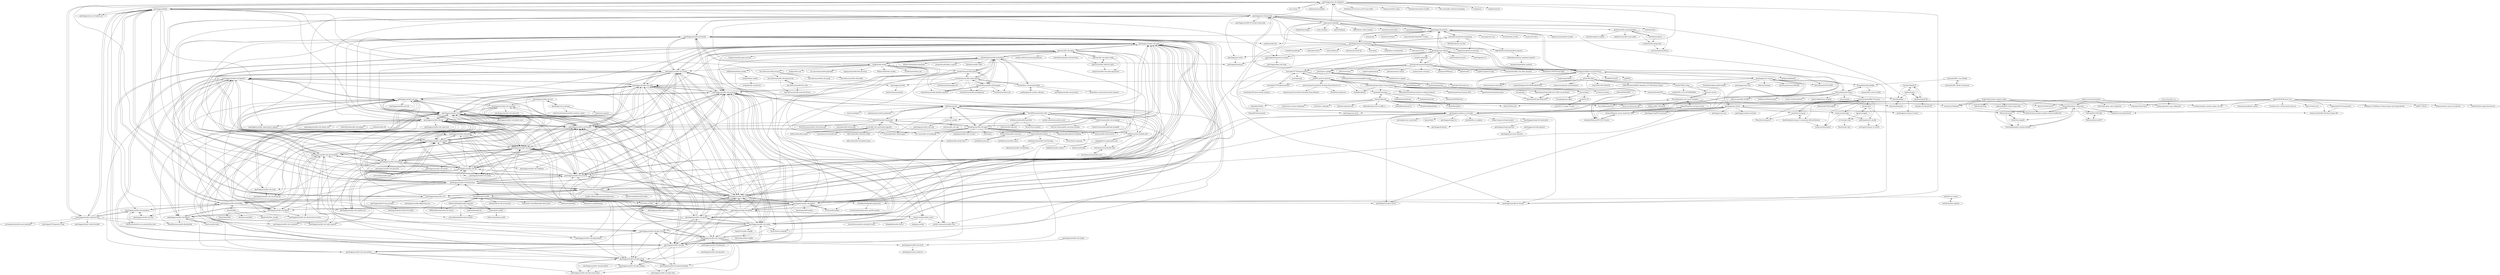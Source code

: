 digraph G {
"geerlingguy/mac-dev-playbook" -> "geerlingguy/macos-virtualbox-vm" ["e"=1]
"geerlingguy/mac-dev-playbook" -> "geerlingguy/dotfiles"
"geerlingguy/mac-dev-playbook" -> "geerlingguy/ansible-for-devops" ["e"=1]
"geerlingguy/mac-dev-playbook" -> "geerlingguy/ansible-collection-mac"
"geerlingguy/mac-dev-playbook" -> "mas-cli/mas" ["e"=1]
"geerlingguy/mac-dev-playbook" -> "geerlingguy/ansible-vagrant-examples" ["e"=1]
"geerlingguy/mac-dev-playbook" -> "mathiasbynens/dotfiles" ["e"=1]
"geerlingguy/mac-dev-playbook" -> "geerlingguy/internet-pi"
"geerlingguy/mac-dev-playbook" -> "ansible/ansible-lint" ["e"=1]
"geerlingguy/mac-dev-playbook" -> "drduh/macOS-Security-and-Privacy-Guide" ["e"=1]
"geerlingguy/mac-dev-playbook" -> "donnemartin/dev-setup" ["e"=1]
"geerlingguy/mac-dev-playbook" -> "Homebrew/homebrew-bundle" ["e"=1]
"geerlingguy/mac-dev-playbook" -> "dev-sec/ansible-collection-hardening" ["e"=1]
"geerlingguy/mac-dev-playbook" -> "ansible/awx" ["e"=1]
"geerlingguy/mac-dev-playbook" -> "ansible/molecule" ["e"=1]
"nginx/ansible-role-nginx" -> "nginx/ansible-role-nginx-config"
"nginx/ansible-role-nginx" -> "geerlingguy/ansible-role-nginx"
"nginx/ansible-role-nginx" -> "nginxinc/ansible-collection-nginx"
"nginx/ansible-role-nginx" -> "geerlingguy/ansible-role-certbot"
"nginx/ansible-role-nginx" -> "dev-sec/ansible-ssh-hardening" ["e"=1]
"nginx/ansible-role-nginx" -> "willshersystems/ansible-sshd"
"nginx/ansible-role-nginx" -> "geerlingguy/ansible-role-mysql"
"nginx/ansible-role-nginx" -> "geerlingguy/ansible-role-postgresql"
"nginx/ansible-role-nginx" -> "ansible-community/ansible-vault" ["e"=1]
"nginx/ansible-role-nginx" -> "hispanico/ansible-nginx-revproxy"
"nginx/ansible-role-nginx" -> "geerlingguy/ansible-role-pip"
"nginx/ansible-role-nginx" -> "ANXS/postgresql"
"nginx/ansible-role-nginx" -> "ansible-collections/community.general" ["e"=1]
"nginx/ansible-role-nginx" -> "cloudalchemy/ansible-prometheus"
"nginx/ansible-role-nginx" -> "robertdebock/ansible-role-bootstrap" ["e"=1]
"cloudalchemy/ansible-prometheus" -> "cloudalchemy/ansible-grafana"
"cloudalchemy/ansible-prometheus" -> "cloudalchemy/ansible-node-exporter"
"cloudalchemy/ansible-prometheus" -> "cloudalchemy/ansible-alertmanager"
"cloudalchemy/ansible-prometheus" -> "elastic/ansible-elasticsearch" ["e"=1]
"cloudalchemy/ansible-prometheus" -> "geerlingguy/ansible-role-postgresql"
"cloudalchemy/ansible-prometheus" -> "geerlingguy/ansible-role-certbot"
"cloudalchemy/ansible-prometheus" -> "geerlingguy/ansible-role-gitlab"
"cloudalchemy/ansible-prometheus" -> "prometheus-community/ansible"
"cloudalchemy/ansible-prometheus" -> "William-Yeh/ansible-prometheus" ["e"=1]
"cloudalchemy/ansible-prometheus" -> "nickjj/ansible-docker"
"cloudalchemy/ansible-prometheus" -> "prometheus/blackbox_exporter" ["e"=1]
"cloudalchemy/ansible-prometheus" -> "nginx/ansible-role-nginx"
"cloudalchemy/ansible-prometheus" -> "fboender/ansible-cmdb" ["e"=1]
"cloudalchemy/ansible-prometheus" -> "ansible-community/ansible-vault" ["e"=1]
"cloudalchemy/ansible-prometheus" -> "cloudalchemy/demo-site"
"cloudalchemy/ansible-node-exporter" -> "cloudalchemy/ansible-grafana"
"cloudalchemy/ansible-node-exporter" -> "cloudalchemy/ansible-prometheus"
"cloudalchemy/ansible-node-exporter" -> "cloudalchemy/ansible-alertmanager"
"cloudalchemy/ansible-node-exporter" -> "cloudalchemy/ansible-blackbox-exporter"
"cloudalchemy/ansible-node-exporter" -> "prometheus-community/ansible"
"cloudalchemy/ansible-node-exporter" -> "ansible-community/ansible-vault" ["e"=1]
"cloudalchemy/ansible-node-exporter" -> "cloudalchemy/ansible-pushgateway"
"cloudalchemy/ansible-node-exporter" -> "metalmatze/alertmanager-bot" ["e"=1]
"cloudalchemy/ansible-node-exporter" -> "geerlingguy/ansible-role-redis"
"willhallonline/docker-ansible" -> "cytopia/docker-ansible"
"willhallonline/docker-ansible" -> "riemers/ansible-gitlab-runner"
"geerlingguy/ansible-role-kubernetes" -> "geerlingguy/ansible-for-kubernetes"
"geerlingguy/ansible-role-kubernetes" -> "geerlingguy/ansible-role-security"
"geerlingguy/ansible-role-kubernetes" -> "geerlingguy/ansible-role-docker"
"geerlingguy/ansible-role-kubernetes" -> "kairen/kubeadm-ansible"
"geerlingguy/ansible-role-kubernetes" -> "geerlingguy/ansible-role-postgresql"
"geerlingguy/ansible-role-kubernetes" -> "geerlingguy/ansible-role-pip"
"geerlingguy/ansible-role-kubernetes" -> "geerlingguy/ansible-role-firewall"
"geerlingguy/ansible-role-kubernetes" -> "geerlingguy/ansible-role-haproxy"
"geerlingguy/ansible-role-kubernetes" -> "geerlingguy/ansible-role-mysql"
"geerlingguy/ansible-role-kubernetes" -> "geerlingguy/ansible-role-containerd"
"geerlingguy/ansible-role-kubernetes" -> "geerlingguy/ansible-role-nfs"
"geerlingguy/ansible-role-kubernetes" -> "geerlingguy/ansible-role-swap"
"geerlingguy/ansible-role-kubernetes" -> "geerlingguy/ansible-role-git"
"geerlingguy/ansible-role-kubernetes" -> "geerlingguy/ansible-role-ntp"
"geerlingguy/ansible-role-kubernetes" -> "geerlingguy/ansible-role-ansible"
"geerlingguy/ansible-role-composer" -> "geerlingguy/ansible-role-php"
"geerlingguy/ansible-role-composer" -> "geerlingguy/ansible-role-php-versions"
"geerlingguy/ansible-role-composer" -> "geerlingguy/ansible-role-php-xdebug"
"geerlingguy/ansible-role-composer" -> "geerlingguy/ansible-role-git"
"geerlingguy/ansible-role-composer" -> "geerlingguy/ansible-role-php-mysql"
"geerlingguy/ansible-role-composer" -> "geerlingguy/ansible-role-nodejs"
"geerlingguy/ansible-role-composer" -> "geerlingguy/ansible-role-memcached"
"geerlingguy/ansible-role-composer" -> "geerlingguy/ansible-role-apache-php-fpm"
"geerlingguy/ansible-role-composer" -> "geerlingguy/ansible-role-php-memcached"
"geerlingguy/ansible-role-composer" -> "geerlingguy/ansible-role-php-pecl"
"geerlingguy/ansible-role-composer" -> "geerlingguy/ansible-role-drush"
"DavidWittman/ansible-redis" -> "ANXS/postgresql"
"DavidWittman/ansible-redis" -> "jdauphant/ansible-role-nginx"
"DavidWittman/ansible-redis" -> "geerlingguy/ansible-role-redis"
"DavidWittman/ansible-redis" -> "elastic/ansible-elasticsearch" ["e"=1]
"DavidWittman/ansible-redis" -> "UnderGreen/ansible-role-mongodb"
"DavidWittman/ansible-redis" -> "geerlingguy/ansible-role-nodejs"
"DavidWittman/ansible-redis" -> "rvm/rvm1-ansible"
"DavidWittman/ansible-redis" -> "geerlingguy/ansible-role-nginx"
"DavidWittman/ansible-redis" -> "ansible-collections/ansible-consul" ["e"=1]
"DavidWittman/ansible-redis" -> "geerlingguy/ansible-role-mysql"
"DavidWittman/ansible-redis" -> "Mayeu/ansible-playbook-rabbitmq" ["e"=1]
"DavidWittman/ansible-redis" -> "geerlingguy/ansible-role-php"
"DavidWittman/ansible-redis" -> "Stouts/Stouts.openvpn" ["e"=1]
"DavidWittman/ansible-redis" -> "nickhammond/ansible-logrotate"
"DavidWittman/ansible-redis" -> "thefinn93/ansible-letsencrypt"
"geerlingguy/ansible-role-mysql" -> "geerlingguy/ansible-role-php"
"geerlingguy/ansible-role-mysql" -> "geerlingguy/ansible-role-nginx"
"geerlingguy/ansible-role-mysql" -> "geerlingguy/ansible-role-apache"
"geerlingguy/ansible-role-mysql" -> "geerlingguy/ansible-role-postgresql"
"geerlingguy/ansible-role-mysql" -> "geerlingguy/ansible-role-firewall"
"geerlingguy/ansible-role-mysql" -> "geerlingguy/ansible-role-git"
"geerlingguy/ansible-role-mysql" -> "geerlingguy/ansible-role-docker"
"geerlingguy/ansible-role-mysql" -> "geerlingguy/ansible-role-certbot"
"geerlingguy/ansible-role-mysql" -> "geerlingguy/ansible-role-security"
"geerlingguy/ansible-role-mysql" -> "geerlingguy/ansible-role-nodejs"
"geerlingguy/ansible-role-mysql" -> "geerlingguy/ansible-role-composer"
"geerlingguy/ansible-role-mysql" -> "geerlingguy/ansible-role-jenkins"
"geerlingguy/ansible-role-mysql" -> "geerlingguy/ansible-role-ntp"
"geerlingguy/ansible-role-mysql" -> "geerlingguy/ansible-role-redis"
"geerlingguy/ansible-role-mysql" -> "geerlingguy/ansible-role-nfs"
"geerlingguy/ansible-role-jenkins" -> "geerlingguy/ansible-role-java"
"geerlingguy/ansible-role-jenkins" -> "geerlingguy/ansible-role-nginx"
"geerlingguy/ansible-role-jenkins" -> "geerlingguy/ansible-role-mysql"
"geerlingguy/ansible-role-jenkins" -> "ICTO/ansible-jenkins"
"geerlingguy/ansible-role-jenkins" -> "geerlingguy/ansible-role-git"
"geerlingguy/ansible-role-jenkins" -> "geerlingguy/ansible-role-docker"
"geerlingguy/ansible-role-jenkins" -> "emmetog/ansible-jenkins"
"geerlingguy/ansible-role-jenkins" -> "geerlingguy/ansible-role-postgresql"
"geerlingguy/ansible-role-jenkins" -> "geerlingguy/ansible-role-gitlab"
"geerlingguy/ansible-role-jenkins" -> "geerlingguy/ansible-role-php"
"geerlingguy/ansible-role-jenkins" -> "geerlingguy/ansible-role-nodejs"
"geerlingguy/ansible-role-jenkins" -> "geerlingguy/ansible-role-firewall"
"geerlingguy/ansible-role-jenkins" -> "geerlingguy/ansible-role-ntp"
"geerlingguy/ansible-role-jenkins" -> "geerlingguy/ansible-vagrant-examples" ["e"=1]
"geerlingguy/ansible-role-jenkins" -> "geerlingguy/ansible-role-kibana"
"ANXS/postgresql" -> "DavidWittman/ansible-redis"
"ANXS/postgresql" -> "geerlingguy/ansible-role-postgresql"
"ANXS/postgresql" -> "jdauphant/ansible-role-nginx"
"ANXS/postgresql" -> "geerlingguy/ansible-role-redis"
"ANXS/postgresql" -> "geerlingguy/ansible-role-nginx"
"ANXS/postgresql" -> "rvm/rvm1-ansible"
"ANXS/postgresql" -> "geerlingguy/ansible-role-nodejs"
"ANXS/postgresql" -> "willshersystems/ansible-sshd"
"ANXS/postgresql" -> "ansistrano/deploy" ["e"=1]
"ANXS/postgresql" -> "geerlingguy/ansible-role-jenkins"
"ANXS/postgresql" -> "galaxyproject/ansible-postgresql"
"ANXS/postgresql" -> "geerlingguy/ansible-role-mysql"
"ANXS/postgresql" -> "dj-wasabi/ansible-zabbix-agent" ["e"=1]
"ANXS/postgresql" -> "thefinn93/ansible-letsencrypt"
"ANXS/postgresql" -> "geerlingguy/ansible-role-apache"
"geerlingguy/ansible-role-java" -> "geerlingguy/ansible-role-elasticsearch"
"geerlingguy/ansible-role-java" -> "geerlingguy/ansible-role-ntp"
"geerlingguy/ansible-role-java" -> "geerlingguy/ansible-role-jenkins"
"geerlingguy/ansible-role-java" -> "geerlingguy/ansible-role-pip"
"geerlingguy/ansible-role-java" -> "geerlingguy/ansible-role-git"
"geerlingguy/ansible-role-java" -> "geerlingguy/ansible-role-ansible"
"geerlingguy/ansible-role-java" -> "geerlingguy/ansible-role-kibana"
"geerlingguy/ansible-role-java" -> "geerlingguy/ansible-role-logstash"
"geerlingguy/ansible-role-java" -> "geerlingguy/ansible-role-firewall"
"geerlingguy/ansible-role-java" -> "geerlingguy/ansible-role-solr"
"geerlingguy/ansible-role-java" -> "geerlingguy/ansible-role-postgresql"
"geerlingguy/ansible-role-java" -> "geerlingguy/ansible-role-filebeat"
"geerlingguy/ansible-role-java" -> "geerlingguy/ansible-role-security"
"geerlingguy/ansible-role-java" -> "geerlingguy/ansible-role-nginx"
"geerlingguy/ansible-role-java" -> "geerlingguy/ansible-role-repo-epel"
"geerlingguy/ansible-role-gitlab" -> "riemers/ansible-gitlab-runner"
"geerlingguy/ansible-role-gitlab" -> "geerlingguy/ansible-role-postgresql"
"geerlingguy/ansible-role-gitlab" -> "geerlingguy/ansible-role-nginx"
"geerlingguy/ansible-role-gitlab" -> "geerlingguy/ansible-role-firewall"
"geerlingguy/ansible-role-gitlab" -> "geerlingguy/ansible-role-security"
"geerlingguy/ansible-role-gitlab" -> "geerlingguy/ansible-role-ntp"
"geerlingguy/ansible-role-gitlab" -> "geerlingguy/ansible-role-apache"
"geerlingguy/ansible-role-gitlab" -> "geerlingguy/ansible-role-certbot"
"geerlingguy/ansible-role-gitlab" -> "geerlingguy/ansible-role-git"
"geerlingguy/ansible-role-gitlab" -> "geerlingguy/ansible-role-jenkins"
"geerlingguy/ansible-role-gitlab" -> "geerlingguy/ansible-role-nodejs"
"geerlingguy/ansible-role-gitlab" -> "geerlingguy/ansible-role-mysql"
"geerlingguy/ansible-role-gitlab" -> "geerlingguy/ansible-role-redis"
"geerlingguy/ansible-role-gitlab" -> "geerlingguy/ansible-role-java"
"geerlingguy/ansible-role-gitlab" -> "geerlingguy/ansible-role-php"
"jdauphant/ansible-role-nginx" -> "jdauphant/ansible-role-ssl-certs"
"jdauphant/ansible-role-nginx" -> "geerlingguy/ansible-role-nginx"
"jdauphant/ansible-role-nginx" -> "ANXS/postgresql"
"jdauphant/ansible-role-nginx" -> "geerlingguy/ansible-role-php"
"jdauphant/ansible-role-nginx" -> "DavidWittman/ansible-redis"
"jdauphant/ansible-role-nginx" -> "thefinn93/ansible-letsencrypt"
"jdauphant/ansible-role-nginx" -> "angstwad/docker.ubuntu"
"jdauphant/ansible-role-nginx" -> "willshersystems/ansible-sshd"
"jdauphant/ansible-role-nginx" -> "dev-sec/ansible-ssh-hardening" ["e"=1]
"jdauphant/ansible-role-nginx" -> "dj-wasabi/ansible-zabbix-agent" ["e"=1]
"jdauphant/ansible-role-nginx" -> "geerlingguy/ansible-role-jenkins"
"jdauphant/ansible-role-nginx" -> "Mayeu/ansible-playbook-rabbitmq" ["e"=1]
"jdauphant/ansible-role-nginx" -> "William-Yeh/ansible-oracle-java"
"jdauphant/ansible-role-nginx" -> "elastic/ansible-elasticsearch" ["e"=1]
"jdauphant/ansible-role-nginx" -> "ANXS/nginx"
"cloudalchemy/ansible-grafana" -> "cloudalchemy/ansible-prometheus"
"cloudalchemy/ansible-grafana" -> "cloudalchemy/ansible-alertmanager"
"cloudalchemy/ansible-grafana" -> "cloudalchemy/ansible-node-exporter"
"cloudalchemy/ansible-grafana" -> "cloudalchemy/ansible-blackbox-exporter"
"cloudalchemy/ansible-grafana" -> "geerlingguy/ansible-role-postgresql"
"cloudalchemy/ansible-grafana" -> "cloudalchemy/demo-site"
"cloudalchemy/ansible-grafana" -> "geerlingguy/ansible-role-kibana"
"motdotla/ansible-pi" -> "garthvh/ansible-raspi-playbooks"
"motdotla/ansible-pi" -> "Condla/ansible-playground"
"GaudiLabs/OpenLaserScanningMicroscope" -> "GaudiLabs/OpenDrop"
"GaudiLabs/OpenLaserScanningMicroscope" -> "OpenAFM/OpenAFM"
"geerlingguy/ansible-role-firewall" -> "geerlingguy/ansible-role-security"
"geerlingguy/ansible-role-firewall" -> "geerlingguy/ansible-role-git"
"geerlingguy/ansible-role-firewall" -> "geerlingguy/ansible-role-ntp"
"geerlingguy/ansible-role-firewall" -> "geerlingguy/ansible-role-nginx"
"geerlingguy/ansible-role-firewall" -> "geerlingguy/ansible-role-pip"
"geerlingguy/ansible-role-firewall" -> "geerlingguy/ansible-role-ansible"
"geerlingguy/ansible-role-firewall" -> "geerlingguy/ansible-role-mysql"
"geerlingguy/ansible-role-firewall" -> "geerlingguy/ansible-role-certbot"
"geerlingguy/ansible-role-firewall" -> "geerlingguy/ansible-role-java"
"geerlingguy/ansible-role-firewall" -> "geerlingguy/ansible-role-nfs"
"geerlingguy/ansible-role-firewall" -> "geerlingguy/ansible-role-postgresql"
"geerlingguy/ansible-role-firewall" -> "geerlingguy/ansible-role-apache"
"geerlingguy/ansible-role-firewall" -> "dev-sec/ansible-ssh-hardening" ["e"=1]
"geerlingguy/ansible-role-firewall" -> "geerlingguy/ansible-role-logstash"
"geerlingguy/ansible-role-firewall" -> "geerlingguy/ansible-role-backup"
"ThomasKaiser/Knowledge" -> "pymumu/fan-control-rock5b" ["e"=1]
"ThomasKaiser/Knowledge" -> "ThomasKaiser/sbc-bench"
"angstwad/docker.ubuntu" -> "mattfinlayson/ansible-consul"
"angstwad/docker.ubuntu" -> "ICTO/ansible-jenkins"
"angstwad/docker.ubuntu" -> "jdauphant/ansible-role-nginx"
"angstwad/docker.ubuntu" -> "ansible/ansible-docker-base" ["e"=1]
"angstwad/docker.ubuntu" -> "Stouts/Stouts.openvpn" ["e"=1]
"angstwad/docker.ubuntu" -> "thevkozlovsky/ansible-cloud-hosting"
"jnv/ansible-role-unattended-upgrades" -> "weareinteractive/ansible-ufw"
"jnv/ansible-role-unattended-upgrades" -> "Oefenweb/ansible-postfix"
"jnv/ansible-role-unattended-upgrades" -> "thefinn93/ansible-letsencrypt"
"jnv/ansible-role-unattended-upgrades" -> "hifis-net/ansible-collection-toolkit"
"ThomasKaiser/sbc-bench" -> "ThomasKaiser/Knowledge"
"ThomasKaiser/sbc-bench" -> "wtarreau/mhz"
"ThomasKaiser/sbc-bench" -> "turing-machines/BMC-Firmware"
"ThomasKaiser/sbc-bench" -> "edk2-porting/edk2-rk3588" ["e"=1]
"ThomasKaiser/sbc-bench" -> "geerlingguy/sbc-reviews"
"ThomasKaiser/sbc-bench" -> "TheRemote/PiBenchmarks"
"ThomasKaiser/sbc-bench" -> "starfive-tech/VisionFive2" ["e"=1]
"ThomasKaiser/sbc-bench" -> "Joshua-Riek/ubuntu-rockchip" ["e"=1]
"geerlingguy/ansible-role-nfs" -> "geerlingguy/ansible-role-ntp"
"geerlingguy/ansible-role-nfs" -> "geerlingguy/ansible-role-pip"
"geerlingguy/ansible-role-nfs" -> "geerlingguy/ansible-role-ansible"
"geerlingguy/ansible-role-nfs" -> "geerlingguy/ansible-role-samba"
"geerlingguy/ansible-role-nfs" -> "geerlingguy/ansible-role-git"
"geerlingguy/ansible-role-nfs" -> "geerlingguy/ansible-role-firewall"
"geerlingguy/ansible-role-nfs" -> "geerlingguy/ansible-role-haproxy"
"geerlingguy/ansible-role-nfs" -> "geerlingguy/ansible-role-elasticsearch"
"geerlingguy/ansible-role-nfs" -> "geerlingguy/ansible-role-kibana"
"geerlingguy/ansible-role-nfs" -> "geerlingguy/ansible-role-raspberry-pi"
"geerlingguy/ansible-role-nfs" -> "geerlingguy/ansible-role-security"
"geerlingguy/ansible-role-nfs" -> "geerlingguy/ansible-role-logstash"
"geerlingguy/ansible-role-nfs" -> "geerlingguy/ansible-role-backup"
"geerlingguy/ansible-role-nfs" -> "geerlingguy/ansible-role-repo-epel"
"geerlingguy/ansible-role-nfs" -> "geerlingguy/ansible-role-node_exporter"
"geerlingguy/ansible-role-nginx" -> "geerlingguy/ansible-role-certbot"
"geerlingguy/ansible-role-nginx" -> "geerlingguy/ansible-role-php"
"geerlingguy/ansible-role-nginx" -> "geerlingguy/ansible-role-mysql"
"geerlingguy/ansible-role-nginx" -> "geerlingguy/ansible-role-firewall"
"geerlingguy/ansible-role-nginx" -> "geerlingguy/ansible-role-apache"
"geerlingguy/ansible-role-nginx" -> "geerlingguy/ansible-role-nodejs"
"geerlingguy/ansible-role-nginx" -> "geerlingguy/ansible-role-postgresql"
"geerlingguy/ansible-role-nginx" -> "geerlingguy/ansible-role-redis"
"geerlingguy/ansible-role-nginx" -> "geerlingguy/ansible-role-ntp"
"geerlingguy/ansible-role-nginx" -> "nginx/ansible-role-nginx"
"geerlingguy/ansible-role-nginx" -> "geerlingguy/ansible-role-git"
"geerlingguy/ansible-role-nginx" -> "geerlingguy/ansible-role-security"
"geerlingguy/ansible-role-nginx" -> "jdauphant/ansible-role-nginx"
"geerlingguy/ansible-role-nginx" -> "geerlingguy/ansible-role-jenkins"
"geerlingguy/ansible-role-nginx" -> "geerlingguy/ansible-role-composer"
"geerlingguy/dotfiles" -> "geerlingguy/ansible-role-dotfiles"
"geerlingguy/dotfiles" -> "geerlingguy/ansible-collection-mac"
"geerlingguy/dotfiles" -> "geerlingguy/mac-dev-playbook"
"geerlingguy/dotfiles" -> "geerlingguy/kubernetes-101"
"geerlingguy/dotfiles" -> "geerlingguy/ansible-role-mas"
"geerlingguy/dotfiles" -> "geerlingguy/ansible-role-homebrew"
"geerlingguy/dotfiles" -> "geerlingguy/temperature-monitor"
"geerlingguy/dotfiles" -> "geerlingguy/macos-virtualbox-vm" ["e"=1]
"geerlingguy/dotfiles" -> "geerlingguy/ansible-role-security"
"geerlingguy/dotfiles" -> "geerlingguy/ansible-role-firewall"
"geerlingguy/dotfiles" -> "geerlingguy/ansible-requirements-updater"
"geerlingguy/dotfiles" -> "geerlingguy/youtube"
"geerlingguy/dotfiles" -> "geerlingguy/ansible-for-kubernetes"
"geerlingguy/dotfiles" -> "geerlingguy/ansible-role-certbot"
"geerlingguy/dotfiles" -> "geerlingguy/my-backup-plan"
"ozel/DIY_particle_detector" -> "OpenGammaProject/Open-Gamma-Detector"
"ozel/DIY_particle_detector" -> "spenceraxani/CosmicWatch-Desktop-Muon-Detector-v2"
"ozel/DIY_particle_detector" -> "timbk/BetaBoard"
"ozel/DIY_particle_detector" -> "MarcinWachowiak/semiconductor-radiation-detector"
"ozel/DIY_particle_detector" -> "leswright1977/PySpectrometer"
"ozel/DIY_particle_detector" -> "leswright1977/PySpectrometer2"
"ozel/DIY_particle_detector" -> "sandialabs/InterSpec"
"geerlingguy/awx-container" -> "geerlingguy/ansible-role-awx"
"geerlingguy/awx-container" -> "network-automation/ansible_inventory_report" ["e"=1]
"geerlingguy/awx-container" -> "autops/awx-migrate"
"sandialabs/InterSpec" -> "sandialabs/SpecUtils"
"sandialabs/InterSpec" -> "Am6er/BecqMoni"
"sandialabs/InterSpec" -> "cdump/radiacode"
"sandialabs/InterSpec" -> "sandialabs/SandiaDecay"
"geerlingguy/ansible-role-nodejs" -> "geerlingguy/ansible-role-php"
"geerlingguy/ansible-role-nodejs" -> "geerlingguy/ansible-role-git"
"geerlingguy/ansible-role-nodejs" -> "geerlingguy/ansible-role-composer"
"geerlingguy/ansible-role-nodejs" -> "geerlingguy/ansible-role-nginx"
"geerlingguy/ansible-role-nodejs" -> "geerlingguy/ansible-role-redis"
"geerlingguy/ansible-role-nodejs" -> "geerlingguy/ansible-role-ntp"
"geerlingguy/ansible-role-nodejs" -> "geerlingguy/ansible-role-php-versions"
"geerlingguy/ansible-role-nodejs" -> "geerlingguy/ansible-role-apache"
"geerlingguy/ansible-role-nodejs" -> "geerlingguy/ansible-role-mysql"
"geerlingguy/ansible-role-nodejs" -> "geerlingguy/ansible-role-postgresql"
"geerlingguy/ansible-role-nodejs" -> "Stouts/Stouts.mongodb"
"geerlingguy/ansible-role-nodejs" -> "geerlingguy/ansible-role-java"
"geerlingguy/ansible-role-nodejs" -> "kamaln7/ansible-swapfile"
"geerlingguy/ansible-role-nodejs" -> "geerlingguy/ansible-role-certbot"
"geerlingguy/ansible-role-nodejs" -> "geerlingguy/ansible-role-repo-epel"
"spenceraxani/CosmicWatch-Desktop-Muon-Detector-v2" -> "spenceraxani/CosmicWatch-Desktop-Muon-Detector"
"spenceraxani/CosmicWatch-Desktop-Muon-Detector-v2" -> "ozel/DIY_particle_detector"
"spenceraxani/CosmicWatch-Desktop-Muon-Detector-v2" -> "MuonPi/muondetector"
"geerlingguy/ansible-role-swap" -> "geerlingguy/ansible-role-pip"
"geerlingguy/ansible-role-swap" -> "geerlingguy/ansible-role-ssh-chroot-jail"
"geerlingguy/ansible-role-swap" -> "geerlingguy/ansible-role-ansible"
"geerlingguy/ansible-role-repo-epel" -> "geerlingguy/ansible-role-repo-remi"
"geerlingguy/ansible-role-repo-epel" -> "geerlingguy/ansible-role-ntp"
"geerlingguy/ansible-role-repo-epel" -> "geerlingguy/ansible-role-git"
"geerlingguy/ansible-role-repo-epel" -> "geerlingguy/ansible-role-ansible"
"geerlingguy/ansible-role-redis" -> "geerlingguy/ansible-role-memcached"
"geerlingguy/ansible-role-redis" -> "geerlingguy/ansible-role-elasticsearch"
"geerlingguy/ansible-role-redis" -> "geerlingguy/ansible-role-git"
"geerlingguy/ansible-role-redis" -> "geerlingguy/ansible-role-nodejs"
"geerlingguy/ansible-role-redis" -> "geerlingguy/ansible-role-php"
"geerlingguy/ansible-role-redis" -> "geerlingguy/ansible-role-logstash"
"geerlingguy/ansible-role-redis" -> "geerlingguy/ansible-role-nginx"
"geerlingguy/ansible-role-redis" -> "geerlingguy/ansible-role-haproxy"
"geerlingguy/ansible-role-redis" -> "geerlingguy/ansible-role-filebeat"
"geerlingguy/ansible-role-redis" -> "geerlingguy/ansible-role-postgresql"
"geerlingguy/ansible-role-redis" -> "geerlingguy/ansible-role-ntp"
"geerlingguy/ansible-role-redis" -> "geerlingguy/ansible-role-kibana"
"geerlingguy/ansible-role-redis" -> "geerlingguy/ansible-role-ansible"
"geerlingguy/ansible-role-redis" -> "geerlingguy/ansible-role-composer"
"geerlingguy/ansible-role-redis" -> "geerlingguy/ansible-role-rabbitmq"
"singleplatform-eng/ansible-users" -> "willshersystems/ansible-sshd"
"singleplatform-eng/ansible-users" -> "holms/ansible-fqdn"
"singleplatform-eng/ansible-users" -> "weareinteractive/ansible-sudo"
"singleplatform-eng/ansible-users" -> "ahuffman/ansible-sudoers"
"geerlingguy/ansible-role-apache" -> "geerlingguy/ansible-role-php"
"geerlingguy/ansible-role-apache" -> "geerlingguy/ansible-role-mysql"
"geerlingguy/ansible-role-apache" -> "geerlingguy/ansible-role-nginx"
"geerlingguy/ansible-role-apache" -> "geerlingguy/ansible-role-apache-php-fpm"
"geerlingguy/ansible-role-apache" -> "geerlingguy/ansible-role-git"
"geerlingguy/ansible-role-apache" -> "geerlingguy/ansible-role-php-mysql"
"geerlingguy/ansible-role-apache" -> "geerlingguy/ansible-role-firewall"
"geerlingguy/ansible-role-apache" -> "geerlingguy/ansible-role-repo-epel"
"geerlingguy/ansible-role-apache" -> "geerlingguy/ansible-role-composer"
"geerlingguy/ansible-role-apache" -> "geerlingguy/ansible-role-nodejs"
"geerlingguy/ansible-role-apache" -> "geerlingguy/ansible-role-postgresql"
"geerlingguy/ansible-role-apache" -> "geerlingguy/ansible-role-ntp"
"geerlingguy/ansible-role-apache" -> "geerlingguy/ansible-role-php-versions"
"geerlingguy/ansible-role-apache" -> "geerlingguy/ansible-role-java"
"geerlingguy/ansible-role-apache" -> "geerlingguy/ansible-role-logstash"
"geerlingguy/ansible-for-kubernetes" -> "geerlingguy/ansible-role-kubernetes"
"geerlingguy/ansible-for-kubernetes" -> "geerlingguy/kubernetes-101"
"geerlingguy/ansible-for-kubernetes" -> "geerlingguy/ansible-for-devops" ["e"=1]
"geerlingguy/ansible-for-kubernetes" -> "geerlingguy/ansible-role-security"
"geerlingguy/ansible-for-kubernetes" -> "geerlingguy/ansible-role-docker"
"geerlingguy/ansible-for-kubernetes" -> "ansible-collections/community.kubernetes" ["e"=1]
"geerlingguy/ansible-for-kubernetes" -> "kairen/kubeadm-ansible"
"geerlingguy/ansible-for-kubernetes" -> "k3s-io/k3s-ansible" ["e"=1]
"geerlingguy/ansible-for-kubernetes" -> "geerlingguy/ansible-role-mysql"
"geerlingguy/ansible-for-kubernetes" -> "geerlingguy/ansible-role-firewall"
"geerlingguy/ansible-for-kubernetes" -> "geerlingguy/ansible-role-dotfiles"
"geerlingguy/ansible-for-kubernetes" -> "geerlingguy/ansible-role-postgresql"
"geerlingguy/ansible-for-kubernetes" -> "geerlingguy/ansible-role-jenkins"
"geerlingguy/ansible-for-kubernetes" -> "ndom91/AnsibleFest2020-Slides" ["e"=1]
"geerlingguy/ansible-for-kubernetes" -> "geerlingguy/ansible-role-nfs"
"geerlingguy/ansible-role-awx" -> "geerlingguy/awx-container"
"geerlingguy/ansible-role-awx" -> "geerlingguy/ansible-role-ansible"
"geerlingguy/ansible-role-awx" -> "geerlingguy/ansible-role-git"
"geerlingguy/ansible-role-awx" -> "geerlingguy/ansible-role-repo-epel"
"geerlingguy/ansible-role-php" -> "geerlingguy/ansible-role-composer"
"geerlingguy/ansible-role-php" -> "geerlingguy/ansible-role-mysql"
"geerlingguy/ansible-role-php" -> "geerlingguy/ansible-role-apache"
"geerlingguy/ansible-role-php" -> "geerlingguy/ansible-role-nginx"
"geerlingguy/ansible-role-php" -> "geerlingguy/ansible-role-php-versions"
"geerlingguy/ansible-role-php" -> "geerlingguy/ansible-role-nodejs"
"geerlingguy/ansible-role-php" -> "geerlingguy/ansible-role-git"
"geerlingguy/ansible-role-php" -> "geerlingguy/ansible-role-php-mysql"
"geerlingguy/ansible-role-php" -> "geerlingguy/ansible-role-memcached"
"geerlingguy/ansible-role-php" -> "geerlingguy/ansible-role-redis"
"geerlingguy/ansible-role-php" -> "geerlingguy/ansible-role-apache-php-fpm"
"geerlingguy/ansible-role-php" -> "geerlingguy/ansible-role-elasticsearch"
"geerlingguy/ansible-role-php" -> "geerlingguy/ansible-role-php-xdebug"
"geerlingguy/ansible-role-php" -> "geerlingguy/ansible-role-certbot"
"geerlingguy/ansible-role-php" -> "geerlingguy/ansible-role-postgresql"
"geerlingguy/ansible-role-ntp" -> "geerlingguy/ansible-role-pip"
"geerlingguy/ansible-role-ntp" -> "geerlingguy/ansible-role-git"
"geerlingguy/ansible-role-ntp" -> "geerlingguy/ansible-role-nfs"
"geerlingguy/ansible-role-ntp" -> "geerlingguy/ansible-role-ansible"
"geerlingguy/ansible-role-ntp" -> "geerlingguy/ansible-role-firewall"
"geerlingguy/ansible-role-ntp" -> "geerlingguy/ansible-role-repo-epel"
"geerlingguy/ansible-role-ntp" -> "geerlingguy/ansible-role-security"
"geerlingguy/ansible-role-ntp" -> "geerlingguy/ansible-role-java"
"geerlingguy/ansible-role-ntp" -> "geerlingguy/ansible-role-postfix"
"geerlingguy/ansible-role-ntp" -> "geerlingguy/ansible-role-logstash"
"geerlingguy/ansible-role-ntp" -> "geerlingguy/ansible-role-nginx"
"geerlingguy/ansible-role-ntp" -> "geerlingguy/ansible-role-haproxy"
"geerlingguy/ansible-role-ntp" -> "geerlingguy/ansible-role-elasticsearch"
"geerlingguy/ansible-role-ntp" -> "geerlingguy/ansible-role-redis"
"geerlingguy/ansible-role-ntp" -> "geerlingguy/ansible-role-samba"
"geerlingguy/drupal-for-kubernetes" -> "geerlingguy/drupal-operator"
"geerlingguy/drupal-for-kubernetes" -> "geerlingguy/drupal-pi"
"cytopia/docker-ansible" -> "cytopia/docker-ansible-lint"
"geerlingguy/ansible-role-git" -> "geerlingguy/ansible-role-pip"
"geerlingguy/ansible-role-git" -> "geerlingguy/ansible-role-memcached"
"geerlingguy/ansible-role-git" -> "geerlingguy/ansible-role-firewall"
"geerlingguy/ansible-role-git" -> "geerlingguy/ansible-role-ansible"
"geerlingguy/ansible-role-git" -> "geerlingguy/ansible-role-ntp"
"geerlingguy/ansible-role-git" -> "geerlingguy/ansible-role-php-mysql"
"geerlingguy/ansible-role-git" -> "geerlingguy/ansible-role-composer"
"geerlingguy/ansible-role-git" -> "geerlingguy/ansible-role-backup"
"geerlingguy/ansible-role-git" -> "geerlingguy/ansible-role-nodejs"
"geerlingguy/ansible-role-git" -> "geerlingguy/ansible-role-php"
"geerlingguy/ansible-role-git" -> "geerlingguy/ansible-role-redis"
"geerlingguy/ansible-role-git" -> "geerlingguy/ansible-role-samba"
"geerlingguy/ansible-role-git" -> "geerlingguy/ansible-role-kibana"
"geerlingguy/ansible-role-git" -> "geerlingguy/ansible-role-github-users"
"geerlingguy/ansible-role-git" -> "geerlingguy/ansible-role-security"
"rvm/rvm1-ansible" -> "geerlingguy/ansible-role-ruby"
"rvm/rvm1-ansible" -> "radar/ansible-rails-app"
"maxandersen/internet-monitoring" -> "vegasbrianc/github-monitoring" ["e"=1]
"maxandersen/internet-monitoring" -> "geerlingguy/internet-monitoring"
"maxandersen/internet-monitoring" -> "RiFi2k/dockerize-your-dev"
"maxandersen/internet-monitoring" -> "geerlingguy/internet-pi"
"maxandersen/internet-monitoring" -> "MiguelNdeCarvalho/speedtest-exporter"
"cloudalchemy/ansible-alertmanager" -> "cloudalchemy/ansible-grafana"
"cloudalchemy/ansible-alertmanager" -> "cloudalchemy/ansible-blackbox-exporter"
"cloudalchemy/ansible-alertmanager" -> "cloudalchemy/ansible-prometheus"
"cloudalchemy/ansible-alertmanager" -> "cloudalchemy/ansible-node-exporter"
"cloudalchemy/ansible-alertmanager" -> "cloudalchemy/ansible-pushgateway"
"cloudalchemy/ansible-alertmanager" -> "cloudalchemy/demo-site"
"lean-delivery/ansible-lint-rules" -> "lean-delivery/ansible-molecule-drivers"
"lean-delivery/ansible-lint-rules" -> "lean-delivery/ansible-development-kit"
"geerlingguy/ansible-role-drush" -> "geerlingguy/acquia-cloud-vm"
"geerlingguy/drupal-operator" -> "geerlingguy/mcrouter-operator"
"cloudalchemy/ansible-blackbox-exporter" -> "cloudalchemy/ansible-alertmanager"
"geerlingguy/ansible-role-phpmyadmin" -> "geerlingguy/ansible-role-php-mysql"
"geerlingguy/ansible-role-php-mysql" -> "geerlingguy/ansible-role-php-memcached"
"geerlingguy/ansible-role-php-mysql" -> "geerlingguy/ansible-role-php-redis"
"geerlingguy/ansible-role-php-mysql" -> "geerlingguy/ansible-role-apache-php-fpm"
"geerlingguy/ansible-role-php-mysql" -> "geerlingguy/ansible-role-php-xdebug"
"geerlingguy/ansible-role-php-xdebug" -> "geerlingguy/ansible-role-php-memcached"
"geerlingguy/ansible-role-php-xdebug" -> "geerlingguy/ansible-role-php-mysql"
"hisashin/NinjaPCR" -> "hisashin/qNinja"
"hisashin/NinjaPCR" -> "chaibio/chaipcr"
"hisashin/NinjaPCR" -> "jperfetto/OpenPCR"
"lean-delivery/ansible-role-java" -> "lean-delivery/ansible-role-docker"
"lean-delivery/ansible-role-java" -> "lean-delivery/ansible-development-kit"
"lean-delivery/ansible-role-java" -> "lean-delivery/ansible-role-mysql"
"geerlingguy/ansible-role-php-pecl" -> "geerlingguy/ansible-role-php-pear"
"geerlingguy/ansible-role-postfix" -> "mrlesmithjr/ansible-squid"
"MarcinWachowiak/semiconductor-radiation-detector" -> "lukeweston/PINDetector"
"lean-delivery/ansible-development-kit" -> "lean-delivery/ansible-molecule-drivers"
"lean-delivery/ansible-development-kit" -> "lean-delivery/ansible-lint-rules"
"maxbbraun/pisight" -> "showmewebcam/showmewebcam"
"showmewebcam/showmewebcam" -> "geerlingguy/pi-webcam"
"showmewebcam/showmewebcam" -> "peterbay/uvc-gadget"
"showmewebcam/showmewebcam" -> "maxbbraun/pisight"
"showmewebcam/showmewebcam" -> "climberhunt/uvc-gadget"
"showmewebcam/showmewebcam" -> "pikvm/ustreamer" ["e"=1]
"showmewebcam/showmewebcam" -> "raspberrypi/picamera2" ["e"=1]
"showmewebcam/showmewebcam" -> "silvanmelchior/RPi_Cam_Web_Interface" ["e"=1]
"showmewebcam/showmewebcam" -> "peterbay/camera-control"
"showmewebcam/showmewebcam" -> "ayufan/camera-streamer" ["e"=1]
"showmewebcam/showmewebcam" -> "piwebcam/PiWebcam"
"showmewebcam/showmewebcam" -> "leswright1977/PySpectrometer"
"showmewebcam/showmewebcam" -> "Billwilliams1952/PiCameraApp" ["e"=1]
"showmewebcam/showmewebcam" -> "Ralim/IronOS" ["e"=1]
"showmewebcam/showmewebcam" -> "geerlingguy/raspberry-pi-pcie-devices"
"showmewebcam/showmewebcam" -> "raspberrypi/rpicam-apps" ["e"=1]
"nickhammond/ansible-logrotate" -> "arillso/ansible.logrotate"
"nickhammond/ansible-logrotate" -> "Stouts/Stouts.grafana"
"pra22/GC-20" -> "pra22/GC-01-Geiger-Counter"
"Oefenweb/ansible-postfix" -> "jnv/ansible-role-unattended-upgrades"
"geerlingguy/pi-webcam" -> "showmewebcam/showmewebcam"
"geerlingguy/pi-webcam" -> "geerlingguy/raspberry-pi-pcie-devices"
"geerlingguy/pi-webcam" -> "Billwilliams1952/PiCameraApp" ["e"=1]
"geerlingguy/pi-webcam" -> "maxbbraun/pisight"
"geerlingguy/pi-webcam" -> "geerlingguy/temperature-monitor"
"geerlingguy/pi-webcam" -> "geerlingguy/internet-pi"
"geerlingguy/pi-webcam" -> "geerlingguy/kubernetes-101"
"geerlingguy/pi-webcam" -> "geerlingguy/internet-monitoring"
"geerlingguy/pi-webcam" -> "leswright1977/PySpectrometer"
"geerlingguy/pi-webcam" -> "silvanmelchior/RPi_Cam_Web_Interface" ["e"=1]
"geerlingguy/pi-webcam" -> "peterbay/uvc-gadget"
"geerlingguy/pi-webcam" -> "pimoroni/pimoroni-pico" ["e"=1]
"geerlingguy/pi-webcam" -> "geerlingguy/my-backup-plan"
"geerlingguy/pi-webcam" -> "geerlingguy/pi-router"
"geerlingguy/pi-webcam" -> "geerlingguy/pi-nvr" ["e"=1]
"geerlingguy/ansible-role-logstash" -> "geerlingguy/ansible-role-kibana"
"geerlingguy/ansible-role-logstash" -> "geerlingguy/ansible-role-elasticsearch"
"geerlingguy/ansible-role-logstash" -> "geerlingguy/ansible-role-filebeat"
"geerlingguy/ansible-role-logstash" -> "geerlingguy/ansible-role-elasticsearch-curator"
"geerlingguy/ansible-role-logstash" -> "geerlingguy/ansible-role-ansible"
"geerlingguy/ansible-role-logstash" -> "geerlingguy/ansible-role-redis"
"geerlingguy/ansible-role-logstash" -> "geerlingguy/ansible-role-ntp"
"geerlingguy/ansible-role-logstash" -> "geerlingguy/ansible-role-git"
"geerlingguy/ansible-role-logstash" -> "geerlingguy/ansible-role-haproxy"
"geerlingguy/ansible-role-logstash" -> "geerlingguy/ansible-role-memcached"
"geerlingguy/ansible-role-logstash" -> "geerlingguy/ansible-role-java"
"nginx/ansible-role-nginx-config" -> "nginxinc/ansible-collection-nginx"
"nginx/ansible-role-nginx-config" -> "nginx/ansible-role-nginx"
"nginx/ansible-role-nginx-config" -> "nginxinc/ansible-role-nginx-app-protect"
"willshersystems/ansible-sshd" -> "singleplatform-eng/ansible-users"
"willshersystems/ansible-sshd" -> "weareinteractive/ansible-sudo"
"geerlingguy/temperature-monitor" -> "geerlingguy/baby-safe-temp"
"geerlingguy/temperature-monitor" -> "geerlingguy/backup-pi"
"geerlingguy/ansible-role-elasticsearch" -> "geerlingguy/ansible-role-kibana"
"geerlingguy/ansible-role-elasticsearch" -> "geerlingguy/ansible-role-logstash"
"geerlingguy/ansible-role-elasticsearch" -> "geerlingguy/ansible-role-elasticsearch-curator"
"geerlingguy/ansible-role-elasticsearch" -> "geerlingguy/ansible-role-filebeat"
"geerlingguy/ansible-role-elasticsearch" -> "geerlingguy/ansible-role-haproxy"
"geerlingguy/ansible-role-elasticsearch" -> "geerlingguy/ansible-role-java"
"geerlingguy/ansible-role-elasticsearch" -> "geerlingguy/ansible-role-redis"
"geerlingguy/ansible-role-elasticsearch" -> "geerlingguy/ansible-role-ansible"
"geerlingguy/ansible-role-elasticsearch" -> "geerlingguy/ansible-role-phpmyadmin"
"geerlingguy/ansible-role-elasticsearch" -> "geerlingguy/ansible-role-php-versions"
"geerlingguy/ansible-role-kibana" -> "geerlingguy/ansible-role-logstash"
"geerlingguy/ansible-role-kibana" -> "geerlingguy/ansible-role-elasticsearch"
"geerlingguy/ansible-role-kibana" -> "geerlingguy/ansible-role-elasticsearch-curator"
"geerlingguy/ansible-role-kibana" -> "geerlingguy/ansible-role-filebeat"
"climberhunt/uvc-gadget" -> "peterbay/uvc-gadget"
"climberhunt/uvc-gadget" -> "kinweilee/v4l2-mmal-uvc"
"geerlingguy/ansible-role-homebrew" -> "geerlingguy/ansible-role-mas"
"geerlingguy/ansible-role-homebrew" -> "elliotweiser/ansible-osx-command-line-tools"
"geerlingguy/ansible-role-homebrew" -> "geerlingguy/ansible-role-dotfiles"
"geerlingguy/ansible-role-homebrew" -> "geerlingguy/ansible-collection-mac"
"geerlingguy/ansible-role-dotfiles" -> "geerlingguy/dotfiles"
"geerlingguy/ansible-role-dotfiles" -> "geerlingguy/ansible-role-homebrew"
"geerlingguy/ansible-role-dotfiles" -> "geerlingguy/ansible-role-mas"
"geerlingguy/ansible-role-dotfiles" -> "sloria/dotfiles"
"geerlingguy/ansible-role-dotfiles" -> "geerlingguy/ansible-role-backup"
"geerlingguy/ansible-role-dotfiles" -> "geerlingguy/ansible-role-ansible"
"geerlingguy/ansible-role-dotfiles" -> "geerlingguy/ansible-role-raspberry-pi"
"geerlingguy/ansible-role-dotfiles" -> "geerlingguy/ansible-role-kibana"
"geerlingguy/ansible-role-dotfiles" -> "geerlingguy/ansible-role-pip"
"geerlingguy/ansible-role-memcached" -> "geerlingguy/ansible-role-php-memcached"
"geerlingguy/ansible-role-memcached" -> "geerlingguy/ansible-role-php-mysql"
"geerlingguy/ansible-role-memcached" -> "geerlingguy/ansible-role-php-xdebug"
"pra22/GC-01-Geiger-Counter" -> "pra22/GC-20"
"nginxinc/ansible-collection-nginx" -> "nginx/ansible-role-nginx-config"
"nginxinc/ansible-collection-nginx" -> "nginxinc/ansible-role-nginx-app-protect"
"GaudiLabs/PocketPCR" -> "hisashin/qNinjaLite"
"GaudiLabs/PocketPCR" -> "hisashin/qNinja"
"geerlingguy/ansible-role-security" -> "geerlingguy/ansible-role-firewall"
"geerlingguy/ansible-role-security" -> "geerlingguy/ansible-role-ntp"
"geerlingguy/ansible-role-security" -> "geerlingguy/ansible-role-docker"
"geerlingguy/ansible-role-security" -> "geerlingguy/ansible-role-git"
"geerlingguy/ansible-role-security" -> "geerlingguy/ansible-role-backup"
"geerlingguy/ansible-role-security" -> "geerlingguy/ansible-role-nginx"
"geerlingguy/ansible-role-security" -> "geerlingguy/ansible-role-pip"
"geerlingguy/ansible-role-security" -> "geerlingguy/ansible-role-kubernetes"
"geerlingguy/ansible-role-security" -> "geerlingguy/ansible-role-postgresql"
"geerlingguy/ansible-role-security" -> "geerlingguy/ansible-role-certbot"
"geerlingguy/ansible-role-security" -> "geerlingguy/ansible-role-ansible"
"geerlingguy/ansible-role-security" -> "geerlingguy/ansible-role-mysql"
"geerlingguy/ansible-role-security" -> "geerlingguy/ansible-role-nfs"
"geerlingguy/ansible-role-security" -> "geerlingguy/ansible-role-java"
"geerlingguy/ansible-role-security" -> "geerlingguy/ansible-role-dotfiles"
"kamaln7/ansible-swapfile" -> "Oefenweb/ansible-swapfile"
"billimek/prometheus-speedtest-exporter" -> "danopstech/speedtest_exporter"
"GaudiLabs/OpenDrop" -> "GaudiLabs/PocketPCR"
"GaudiLabs/OpenDrop" -> "sci-bots/microdrop"
"sloria/dotfiles" -> "geerlingguy/ansible-role-dotfiles"
"sloria/dotfiles" -> "bpaulin/DotFiles_Ansible"
"sloria/dotfiles" -> "kespinola/dotfiles"
"sloria/dotfiles" -> "alexdesousa/dotfiles"
"geerlingguy/ansible-role-drupal" -> "geerlingguy/ansible-role-drush"
"geerlingguy/ansible-role-ansible" -> "geerlingguy/ansible-role-pip"
"geerlingguy/ansible-role-ansible" -> "geerlingguy/ansible-role-raspberry-pi"
"geerlingguy/ansible-role-ansible" -> "geerlingguy/ansible-role-git"
"geerlingguy/ansible-role-ansible" -> "geerlingguy/ansible-role-backup"
"geerlingguy/ansible-role-ansible" -> "geerlingguy/ansible-role-ssh-chroot-jail"
"geerlingguy/ansible-role-ansible" -> "geerlingguy/ansible-role-ntp"
"geerlingguy/ansible-role-ansible" -> "geerlingguy/ansible-role-samba"
"geerlingguy/ansible-role-php-memcached" -> "geerlingguy/ansible-role-php-mysql"
"geerlingguy/ansible-role-node_exporter" -> "geerlingguy/ansible-role-ansible"
"weareinteractive/ansible-users" -> "weareinteractive/ansible-sudo"
"hisashin/qNinja" -> "hisashin/qNinjaLite"
"hisashin/qNinjaLite" -> "hisashin/qNinja"
"geerlingguy/mariadb-operator" -> "geerlingguy/mcrouter-operator"
"weareinteractive/ansible-sudo" -> "weareinteractive/ansible-users"
"geerlingguy/ansible-role-php-xhprof" -> "geerlingguy/ansible-role-php-memcached"
"geerlingguy/internet-monitoring" -> "geerlingguy/internet-pi"
"geerlingguy/internet-monitoring" -> "maxandersen/internet-monitoring"
"geerlingguy/internet-monitoring" -> "MiguelNdeCarvalho/speedtest-exporter"
"geerlingguy/internet-monitoring" -> "20c/vaping" ["e"=1]
"geerlingguy/internet-monitoring" -> "simplenetes-io/simplenetes" ["e"=1]
"geerlingguy/internet-monitoring" -> "vegasbrianc/github-monitoring" ["e"=1]
"geerlingguy/internet-monitoring" -> "geerlingguy/pi-webcam"
"geerlingguy/internet-monitoring" -> "geerlingguy/my-backup-plan"
"geerlingguy/internet-monitoring" -> "vaporup/ssh-tools" ["e"=1]
"geerlingguy/internet-monitoring" -> "geerlingguy/temperature-monitor"
"geerlingguy/internet-monitoring" -> "geerlingguy/raspberry-pi-dramble"
"geerlingguy/internet-monitoring" -> "trailofbits/graphtage" ["e"=1]
"geerlingguy/internet-monitoring" -> "mikroskeem/tosh"
"geerlingguy/internet-monitoring" -> "rand-net/khan-dl" ["e"=1]
"geerlingguy/internet-monitoring" -> "adrianlarion/useful-sed" ["e"=1]
"geerlingguy/raspberry-pi-pcie-devices" -> "mebs/CM4-NAS"
"geerlingguy/raspberry-pi-pcie-devices" -> "TheGuyDanish/CM4_MATX"
"geerlingguy/raspberry-pi-pcie-devices" -> "geerlingguy/pi-webcam"
"geerlingguy/raspberry-pi-pcie-devices" -> "mfolejewski/MirkoPC"
"geerlingguy/raspberry-pi-pcie-devices" -> "geerlingguy/internet-pi"
"geerlingguy/raspberry-pi-pcie-devices" -> "harlab/CM4Ext_Nano"
"geerlingguy/raspberry-pi-pcie-devices" -> "wiretrustee/cm4-sata-board"
"geerlingguy/raspberry-pi-pcie-devices" -> "juckettd/RaspberryPiCM4Handheld7Inch" ["e"=1]
"geerlingguy/raspberry-pi-pcie-devices" -> "geerlingguy/my-backup-plan"
"geerlingguy/raspberry-pi-pcie-devices" -> "antmicro/scalenode-cm4-baseboard"
"geerlingguy/raspberry-pi-pcie-devices" -> "geerlingguy/sbc-reviews"
"geerlingguy/raspberry-pi-pcie-devices" -> "raspberrypi/usbboot" ["e"=1]
"geerlingguy/raspberry-pi-pcie-devices" -> "geerlingguy/raspberry-pi-dramble"
"geerlingguy/raspberry-pi-pcie-devices" -> "Wren6991/PicoDVI" ["e"=1]
"geerlingguy/raspberry-pi-pcie-devices" -> "pftf/RPi4" ["e"=1]
"ansiblebit/oracle-java" -> "William-Yeh/ansible-oracle-java"
"geerlingguy/kubernetes-101" -> "geerlingguy/ansible-for-kubernetes"
"geerlingguy/kubernetes-101" -> "geerlingguy/dotfiles"
"geerlingguy/kubernetes-101" -> "geerlingguy/ansible-role-kubernetes"
"geerlingguy/kubernetes-101" -> "geerlingguy/ansible-role-ansible"
"geerlingguy/kubernetes-101" -> "geerlingguy/turing-pi-cluster" ["e"=1]
"geerlingguy/kubernetes-101" -> "geerlingguy/ansible.jeffgeerling.com"
"geerlingguy/kubernetes-101" -> "geerlingguy/ansible-role-dotfiles"
"geerlingguy/kubernetes-101" -> "geerlingguy/my-backup-plan"
"geerlingguy/kubernetes-101" -> "geerlingguy/ansible-for-devops" ["e"=1]
"geerlingguy/kubernetes-101" -> "k3s-io/k3s-ansible" ["e"=1]
"geerlingguy/kubernetes-101" -> "geerlingguy/github-repo-manager"
"geerlingguy/internet-pi" -> "geerlingguy/internet-monitoring"
"geerlingguy/internet-pi" -> "geerlingguy/my-backup-plan"
"geerlingguy/internet-pi" -> "geerlingguy/mac-dev-playbook"
"geerlingguy/internet-pi" -> "vmstan/gravity-sync" ["e"=1]
"geerlingguy/internet-pi" -> "pi-hole/docker-pi-hole" ["e"=1]
"geerlingguy/internet-pi" -> "maxandersen/internet-monitoring"
"geerlingguy/internet-pi" -> "geerlingguy/ansible-for-devops" ["e"=1]
"geerlingguy/internet-pi" -> "pucherot/Pi.Alert" ["e"=1]
"geerlingguy/internet-pi" -> "geerlingguy/raspberry-pi-pcie-devices"
"geerlingguy/internet-pi" -> "geerlingguy/raspberry-pi-dramble"
"geerlingguy/internet-pi" -> "alexjustesen/speedtest-tracker" ["e"=1]
"geerlingguy/internet-pi" -> "pivpn/pivpn" ["e"=1]
"geerlingguy/internet-pi" -> "bastienwirtz/homer" ["e"=1]
"geerlingguy/internet-pi" -> "henrywhitaker3/Speedtest-Tracker" ["e"=1]
"geerlingguy/internet-pi" -> "geerlingguy/ansible-role-docker"
"cooperspencer/gickup" -> "geerlingguy/my-backup-plan"
"cooperspencer/gickup" -> "geerlingguy/internet-pi"
"cooperspencer/gickup" -> "arabcoders/watchstate" ["e"=1]
"cooperspencer/gickup" -> "geerlingguy/dotfiles"
"cooperspencer/gickup" -> "cupcakearmy/autorestic" ["e"=1]
"cooperspencer/gickup" -> "ChappIO/git-backup" ["e"=1]
"cooperspencer/gickup" -> "crazy-max/diun" ["e"=1]
"cooperspencer/gickup" -> "geerlingguy/raspberry-pi-dramble"
"cooperspencer/gickup" -> "geerlingguy/mac-dev-playbook"
"cooperspencer/gickup" -> "geerlingguy/rpi-clone" ["e"=1]
"cooperspencer/gickup" -> "notthebee/infra" ["e"=1]
"cooperspencer/gickup" -> "gabrie30/ghorg" ["e"=1]
"cooperspencer/gickup" -> "offen/docker-volume-backup" ["e"=1]
"cooperspencer/gickup" -> "garthvh/ansible-raspi-playbooks"
"William-Yeh/ansible-oracle-java" -> "ansiblebit/oracle-java"
"geerlingguy/raspberry-pi-dramble" -> "geerlingguy/drupal-for-kubernetes"
"geerlingguy/raspberry-pi-dramble" -> "geerlingguy/drupal-pi"
"geerlingguy/raspberry-pi-dramble" -> "geerlingguy/pi-cluster"
"geerlingguy/raspberry-pi-dramble" -> "carlosedp/cluster-monitoring" ["e"=1]
"geerlingguy/raspberry-pi-dramble" -> "geerlingguy/ansible-for-kubernetes"
"geerlingguy/raspberry-pi-dramble" -> "geerlingguy/internet-pi"
"geerlingguy/raspberry-pi-dramble" -> "k3s-io/k3s-ansible" ["e"=1]
"geerlingguy/raspberry-pi-dramble" -> "geerlingguy/turing-pi-cluster" ["e"=1]
"geerlingguy/raspberry-pi-dramble" -> "hypriot/flash" ["e"=1]
"geerlingguy/raspberry-pi-dramble" -> "geerlingguy/drupal-vm" ["e"=1]
"geerlingguy/raspberry-pi-dramble" -> "geerlingguy/ansible-for-devops" ["e"=1]
"geerlingguy/raspberry-pi-dramble" -> "geerlingguy/raspberry-pi-pcie-devices"
"geerlingguy/raspberry-pi-dramble" -> "geerlingguy/kubernetes-101"
"geerlingguy/raspberry-pi-dramble" -> "alexellis/k8s-on-raspbian" ["e"=1]
"geerlingguy/raspberry-pi-dramble" -> "drupal-composer/drupal-project" ["e"=1]
"geerlingguy/my-backup-plan" -> "cooperspencer/gickup"
"geerlingguy/my-backup-plan" -> "geerlingguy/internet-pi"
"geerlingguy/my-backup-plan" -> "geerlingguy/pi-router"
"geerlingguy/my-backup-plan" -> "geerlingguy/ansible-role-docker"
"geerlingguy/my-backup-plan" -> "notthebee/infra" ["e"=1]
"geerlingguy/my-backup-plan" -> "geerlingguy/kubernetes-101"
"geerlingguy/my-backup-plan" -> "geerlingguy/backup-pi"
"geerlingguy/my-backup-plan" -> "geerlingguy/turing-pi-2-cluster"
"geerlingguy/my-backup-plan" -> "geerlingguy/ansible-role-security"
"geerlingguy/my-backup-plan" -> "geerlingguy/ansible-role-pip"
"geerlingguy/my-backup-plan" -> "geerlingguy/dotfiles"
"geerlingguy/my-backup-plan" -> "geerlingguy/mac-dev-playbook"
"geerlingguy/my-backup-plan" -> "geerlingguy/ansible-role-backup"
"geerlingguy/my-backup-plan" -> "geerlingguy/raspberry-pi-pcie-devices"
"geerlingguy/my-backup-plan" -> "geerlingguy/ansible-for-devops-manuscript"
"ShawnHymel/rpi-cm4-carrier-template" -> "ShawnHymel/rpi-cm4-base-carrier"
"ShawnHymel/rpi-cm4-carrier-template" -> "jkiv/cm4-carriers"
"ShawnHymel/rpi-cm4-carrier-template" -> "timonsku/Minimal-RPi-CM-4-Carrier"
"ShawnHymel/rpi-cm4-carrier-template" -> "Kedarius/RPi-CM4-Kicad"
"ShawnHymel/rpi-cm4-carrier-template" -> "dronecz/Minimal_carrier_board_for_CM4"
"geerlingguy/ansible-collection-mac" -> "geerlingguy/dotfiles"
"geerlingguy/ansible-collection-mac" -> "geerlingguy/ansible-role-homebrew"
"geerlingguy/ansible-collection-mac" -> "elliotweiser/ansible-osx-command-line-tools"
"geerlingguy/ansible-collection-mac" -> "jeromegamez/ansible-macos-playbook"
"geerlingguy/ansible-collection-mac" -> "geerlingguy/ansible-role-dotfiles"
"geerlingguy/ansible-collection-mac" -> "geerlingguy/YT-Spammer-Purge"
"geerlingguy/ansible-collection-mac" -> "geerlingguy/mac-dev-playbook"
"geerlingguy/ansible-collection-mac" -> "geerlingguy/docker-centos8-ansible"
"geerlingguy/ansible-collection-mac" -> "geerlingguy/ansible-role-containerd"
"UnderGreen/ansible-role-mongodb" -> "UnderGreen/ansible-playbook-mongodb"
"UnderGreen/ansible-role-mongodb" -> "DavidWittman/ansible-redis"
"UnderGreen/ansible-role-mongodb" -> "Stouts/Stouts.mongodb"
"UnderGreen/ansible-role-mongodb" -> "Percona-Lab/mongodb_consistent_backup" ["e"=1]
"peterbay/uvc-gadget" -> "kinweilee/v4l2-mmal-uvc"
"peterbay/uvc-gadget" -> "climberhunt/uvc-gadget"
"leswright1977/PySpectrometer" -> "leswright1977/PySpectrometer2"
"leswright1977/PySpectrometer" -> "ozel/DIY_particle_detector"
"leswright1977/PySpectrometer" -> "GaudiLabs/OpenDrop"
"leswright1977/PySpectrometer" -> "GaudiLabs/OpenLaserScanningMicroscope"
"leswright1977/PySpectrometer" -> "quartiq/rayopt" ["e"=1]
"ShawnHymel/rpi-cm4-base-carrier" -> "ShawnHymel/rpi-cm4-carrier-template"
"ShawnHymel/rpi-cm4-base-carrier" -> "timonsku/Minimal-RPi-CM-4-Carrier"
"ShawnHymel/rpi-cm4-base-carrier" -> "dronecz/Minimal_carrier_board_for_CM4"
"mebs/CM4-NAS" -> "olvint/CM4-NAS-MiniPCIE"
"mebs/CM4-NAS" -> "TheGuyDanish/CM4_MATX"
"mebs/CM4-NAS" -> "harlab/CM4Ext_Nano"
"mebs/CM4-NAS" -> "wiretrustee/cm4-sata-board"
"mebs/CM4-NAS" -> "geerlingguy/raspberry-pi-pcie-devices"
"mebs/CM4-NAS" -> "QWaveSystems/QWAVE_Raspberry-Pi-CM4-Altium-Library" ["e"=1]
"mebs/CM4-NAS" -> "timonsku/Minimal-RPi-CM-4-Carrier"
"mebs/CM4-NAS" -> "antmicro/scalenode-cm4-baseboard"
"mebs/CM4-NAS" -> "juckettd/RaspberryPiCM4Handheld7Inch" ["e"=1]
"cdump/radiacode" -> "ckuethe/radiacode-tools"
"cdump/radiacode" -> "deltartificial/internal-tx-sniffer-rs"
"cdump/radiacode" -> "virende-dev/SolphieAI"
"cdump/radiacode" -> "Am6er/BecqMoni"
"cdump/radiacode" -> "ahmedHanzala/urdu-tts"
"cdump/radiacode" -> "FiboLLM/FiboLLM"
"cdump/radiacode" -> "HexelChain/HexelChain"
"cdump/radiacode" -> "Maniak003/DoZer"
"cdump/radiacode" -> "Xaven-AI-Labs/xaven-sdk"
"cdump/radiacode" -> "spinlists/nova-solana-trading-bot"
"cdump/radiacode" -> "vooon/hass-radiacode"
"cdump/radiacode" -> "Marsha-H1/Marsha-H1"
"cdump/radiacode" -> "kamaruno2/Solidify-Raydium-Sniper-AIO"
"cdump/radiacode" -> "sandialabs/InterSpec"
"cdump/radiacode" -> "terrordel/pumpfun-bot"
"MiguelNdeCarvalho/speedtest-exporter" -> "billimek/prometheus-speedtest-exporter"
"OpenGammaProject/Open-Gamma-Detector" -> "OpenGammaProject/Gamma-MCA"
"OpenGammaProject/Open-Gamma-Detector" -> "OpenGammaProject/MicroFC-SiPM-Carrier-Board"
"OpenGammaProject/Open-Gamma-Detector" -> "OpenGammaProject/Mini-SiD"
"OpenGammaProject/Open-Gamma-Detector" -> "OpenDosimeter/OpenDosimeter"
"OpenGammaProject/Open-Gamma-Detector" -> "ozel/DIY_particle_detector"
"OpenGammaProject/Open-Gamma-Detector" -> "MarcinWachowiak/semiconductor-radiation-detector"
"OpenGammaProject/Open-Gamma-Detector" -> "sandialabs/InterSpec"
"OpenGammaProject/Open-Gamma-Detector" -> "Gissio/radpro"
"OpenGammaProject/Open-Gamma-Detector" -> "timbk/BetaBoard"
"harlab/CM4Ext_Nano" -> "harlab/CM4_LCD_LT070ME05000"
"harlab/CM4Ext_Nano" -> "jkiv/cm4-carriers"
"harlab/CM4Ext_Nano" -> "dronecz/Minimal_carrier_board_for_CM4"
"timonsku/Minimal-RPi-CM-4-Carrier" -> "dronecz/Minimal_carrier_board_for_CM4"
"timonsku/Minimal-RPi-CM-4-Carrier" -> "ShawnHymel/rpi-cm4-base-carrier"
"timonsku/Minimal-RPi-CM-4-Carrier" -> "ShawnHymel/rpi-cm4-carrier-template"
"geerlingguy/ansible-role-haproxy" -> "geerlingguy/ansible-role-elasticsearch"
"geerlingguy/ansible-role-haproxy" -> "geerlingguy/ansible-role-ansible"
"geerlingguy/ansible-role-haproxy" -> "geerlingguy/ansible-role-logstash"
"geerlingguy/ansible-role-haproxy" -> "geerlingguy/ansible-role-redis"
"geerlingguy/ansible-role-haproxy" -> "geerlingguy/ansible-role-ntp"
"geerlingguy/ansible-role-haproxy" -> "geerlingguy/ansible-role-nfs"
"geerlingguy/ansible-role-haproxy" -> "geerlingguy/ansible-role-postfix"
"geerlingguy/ansible-role-haproxy" -> "geerlingguy/ansible-role-phpmyadmin"
"geerlingguy/ansible-role-haproxy" -> "geerlingguy/ansible-role-node_exporter"
"geerlingguy/ansible-role-haproxy" -> "geerlingguy/ansible-role-glusterfs"
"geerlingguy/ansible-role-haproxy" -> "geerlingguy/ansible-role-postgresql"
"geerlingguy/ansible-role-haproxy" -> "geerlingguy/ansible-role-git"
"geerlingguy/ansible-role-haproxy" -> "geerlingguy/ansible-role-raspberry-pi"
"geerlingguy/ansible-role-haproxy" -> "geerlingguy/ansible-role-rabbitmq"
"geerlingguy/ansible-role-haproxy" -> "geerlingguy/ansible-role-php-mysql"
"dronecz/Minimal_carrier_board_for_CM4" -> "timonsku/Minimal-RPi-CM-4-Carrier"
"Maniak003/DoZer" -> "Maniak003/Anemometer"
"thevkozlovsky/ansible-cloud-hosting" -> "vlkozlovsky/ansible-virtualization"
"EdoPro98/SimSiPM" -> "OpenGammaProject/Mini-SiD"
"geerlingguy/github-repo-manager" -> "geerlingguy/docker-fedora33-ansible"
"thefinn93/ansible-letsencrypt" -> "jdauphant/ansible-role-nginx"
"thefinn93/ansible-letsencrypt" -> "jnv/ansible-role-unattended-upgrades"
"thefinn93/ansible-letsencrypt" -> "geerlingguy/ansible-role-firewall"
"thefinn93/ansible-letsencrypt" -> "willshersystems/ansible-sshd"
"thefinn93/ansible-letsencrypt" -> "ansible/ansible-docker-base" ["e"=1]
"thefinn93/ansible-letsencrypt" -> "PeterMosmans/ansible-role-letsencrypt"
"thefinn93/ansible-letsencrypt" -> "geerlingguy/ansible-role-certbot"
"thefinn93/ansible-letsencrypt" -> "ANXS/postgresql"
"thefinn93/ansible-letsencrypt" -> "jaywink/ansible-letsencrypt"
"thefinn93/ansible-letsencrypt" -> "dev-sec/ansible-ssh-hardening" ["e"=1]
"elastic/ansible-beats" -> "geerlingguy/ansible-role-filebeat"
"hifis-net/ansible-collection-toolkit" -> "hifis-net/ansible-role-gitlab-runner"
"jkiv/cm4-carriers" -> "ShawnHymel/rpi-cm4-carrier-template"
"hominoids/SBC_Case_Builder" -> "hominoids/SBC_Model_Framework"
"hominoids/SBC_Case_Builder" -> "ThomasKaiser/Knowledge"
"geerlingguy/ansible-role-apache-php-fpm" -> "geerlingguy/ansible-role-php-mysql"
"geerlingguy/ansible-role-apache-php-fpm" -> "geerlingguy/ansible-role-php-redis"
"KrakoviaDev/solana-raydium-sniper" -> "snakeprotocol/snakeprotocol"
"KrakoviaDev/solana-raydium-sniper" -> "miphone99/BMG-Solana-Sniper-Bot"
"KrakoviaDev/solana-raydium-sniper" -> "Immutal0/raydium-volume-bot"
"KrakoviaDev/solana-raydium-sniper" -> "FiboLLM/FiboLLM"
"KrakoviaDev/solana-raydium-sniper" -> "Immutal0/pumpfun-raydium-bundler"
"KrakoviaDev/solana-raydium-sniper" -> "MnemoAI/mnemo"
"KrakoviaDev/solana-raydium-sniper" -> "T-rustdev/solana-pumpfun-raydium-volume-bundler-bot"
"KrakoviaDev/solana-raydium-sniper" -> "wshmzhyz/Chain-Patch"
"KrakoviaDev/solana-raydium-sniper" -> "TaKoshizuka/Sabo"
"KrakoviaDev/solana-raydium-sniper" -> "virende-dev/SolphieAI"
"geerlingguy/ansible-role-raspberry-pi" -> "geerlingguy/ansible-role-ansible"
"geerlingguy/youtube" -> "hardwarehaven/youtube"
"OpenGammaProject/Mini-SiD" -> "OpenGammaProject/MicroFC-SiPM-Carrier-Board"
"OpenGammaProject/MicroFC-SiPM-Carrier-Board" -> "OpenGammaProject/Mini-SiD"
"hominoids/SBC_Model_Framework" -> "hominoids/SBC_Case_Builder"
"Gissio/radpro" -> "Gissio/geigerlog-radpro"
"Gissio/radpro" -> "OpenGammaProject/Open-Gamma-Detector"
"Gissio/radpro" -> "pra22/GC-20"
"geerlingguy/pi-cluster" -> "turing-machines/BMC-Firmware"
"geerlingguy/pi-cluster" -> "geerlingguy/top500-benchmark"
"geerlingguy/pi-cluster" -> "geerlingguy/turing-pi-2-cluster"
"geerlingguy/pi-cluster" -> "wenyi0421/turing-pi"
"geerlingguy/pi-cluster" -> "geerlingguy/sbc-reviews"
"geerlingguy/pi-cluster" -> "geerlingguy/raspberry-pi-dramble"
"geerlingguy/pi-cluster" -> "geerlingguy/arm-nas"
"geerlingguy/pi-cluster" -> "geerlingguy/turing-pi-cluster" ["e"=1]
"geerlingguy/pi-cluster" -> "geerlingguy/rpi-clone" ["e"=1]
"geerlingguy/pi-cluster" -> "turing-machines/tpi"
"geerlingguy/pi-cluster" -> "geerlingguy/ansible-mastodon"
"geerlingguy/pi-cluster" -> "geerlingguy/ansible-for-kubernetes"
"geerlingguy/sbc-reviews" -> "geerlingguy/top500-benchmark"
"geerlingguy/sbc-reviews" -> "geerlingguy/pi-cluster"
"geerlingguy/sbc-reviews" -> "Fishwaldo/sophgo-sg200x-debian" ["e"=1]
"geerlingguy/sbc-reviews" -> "geerlingguy/raspberry-pi-pcie-devices"
"geerlingguy/sbc-reviews" -> "ThomasKaiser/sbc-bench"
"geerlingguy/sbc-reviews" -> "geerlingguy/mini-rack" ["e"=1]
"geerlingguy/sbc-reviews" -> "Pelochus/ezrknpu" ["e"=1]
"geerlingguy/sbc-reviews" -> "ThomasKaiser/Knowledge"
"geerlingguy/sbc-reviews" -> "geerlingguy/youtube"
"geerlingguy/sbc-reviews" -> "choushunn/awesome-RK3588" ["e"=1]
"geerlingguy/sbc-reviews" -> "edk2-porting/edk2-rk3588" ["e"=1]
"geerlingguy/ansible-role-certbot" -> "geerlingguy/ansible-role-nginx"
"geerlingguy/ansible-role-certbot" -> "geerlingguy/ansible-role-postgresql"
"geerlingguy/ansible-role-certbot" -> "geerlingguy/ansible-role-firewall"
"geerlingguy/ansible-role-certbot" -> "geerlingguy/ansible-role-security"
"geerlingguy/ansible-role-certbot" -> "geerlingguy/ansible-role-mysql"
"geerlingguy/ansible-role-certbot" -> "geerlingguy/ansible-role-php"
"geerlingguy/ansible-role-certbot" -> "geerlingguy/ansible-role-ntp"
"geerlingguy/ansible-role-certbot" -> "geerlingguy/ansible-role-redis"
"geerlingguy/ansible-role-certbot" -> "geerlingguy/ansible-role-pip"
"geerlingguy/ansible-role-certbot" -> "geerlingguy/ansible-role-nfs"
"geerlingguy/ansible-role-certbot" -> "geerlingguy/ansible-role-docker"
"geerlingguy/ansible-role-certbot" -> "geerlingguy/ansible-role-haproxy"
"geerlingguy/ansible-role-certbot" -> "geerlingguy/ansible-role-swap"
"geerlingguy/ansible-role-certbot" -> "geerlingguy/ansible-role-nodejs"
"geerlingguy/ansible-role-certbot" -> "geerlingguy/ansible-role-logstash"
"wenyi0421/turing-pi" -> "daniel-kukiela/turing-pi-2-community-edition-firmware"
"wenyi0421/turing-pi" -> "turing-machines/BMC-Firmware"
"wenyi0421/turing-pi" -> "PhearZero/turing-pi-ui"
"leswright1977/PySpectrometer2" -> "leswright1977/PySpectrometer"
"leswright1977/PySpectrometer2" -> "kousheekc/DIY-Spectrometer-Analyser"
"sadsfae/ansible-elk" -> "DanielBerman/ansible-elk-playbook"
"sadsfae/ansible-elk" -> "geerlingguy/ansible-role-filebeat"
"sadsfae/ansible-elk" -> "elastic/ansible-elasticsearch" ["e"=1]
"prometheus-community/ansible" -> "grafana/grafana-ansible-collection"
"prometheus-community/ansible" -> "cloudalchemy/ansible-node-exporter"
"prometheus-community/ansible" -> "patrickjahns/ansible-role-promtail"
"prometheus-community/ansible" -> "prometheus-community/systemd_exporter" ["e"=1]
"prometheus-community/ansible" -> "cloudalchemy/ansible-prometheus"
"jperfetto/OpenPCR" -> "chaibio/chaipcr"
"jperfetto/OpenPCR" -> "hisashin/NinjaPCR"
"jperfetto/OpenPCR" -> "cathalgarvey/OpenPyCR"
"grafana/grafana-ansible-collection" -> "prometheus-community/ansible"
"Condla/ansible-playground" -> "justinisamaker/ansible-pi"
"geerlingguy/pi-router" -> "geerlingguy/backup-pi"
"chaibio/chaipcr" -> "jperfetto/OpenPCR"
"chaibio/chaipcr" -> "hisashin/NinjaPCR"
"chaibio/chaipcr" -> "hisashin/qNinja"
"geerlingguy/ansible-role-postgresql" -> "geerlingguy/ansible-role-nginx"
"geerlingguy/ansible-role-postgresql" -> "geerlingguy/ansible-role-certbot"
"geerlingguy/ansible-role-postgresql" -> "geerlingguy/ansible-role-mysql"
"geerlingguy/ansible-role-postgresql" -> "geerlingguy/ansible-role-redis"
"geerlingguy/ansible-role-postgresql" -> "geerlingguy/ansible-role-firewall"
"geerlingguy/ansible-role-postgresql" -> "geerlingguy/ansible-role-haproxy"
"geerlingguy/ansible-role-postgresql" -> "geerlingguy/ansible-role-security"
"geerlingguy/ansible-role-postgresql" -> "geerlingguy/ansible-role-java"
"geerlingguy/ansible-role-postgresql" -> "geerlingguy/ansible-role-apache"
"geerlingguy/ansible-role-postgresql" -> "ANXS/postgresql"
"geerlingguy/ansible-role-postgresql" -> "geerlingguy/ansible-role-php"
"geerlingguy/ansible-role-postgresql" -> "geerlingguy/ansible-role-ntp"
"geerlingguy/ansible-role-postgresql" -> "geerlingguy/ansible-role-docker"
"geerlingguy/ansible-role-postgresql" -> "geerlingguy/ansible-role-git"
"geerlingguy/ansible-role-postgresql" -> "geerlingguy/ansible-role-nodejs"
"riemers/ansible-gitlab-runner" -> "geerlingguy/ansible-role-gitlab"
"riemers/ansible-gitlab-runner" -> "ansible-community/ansible-vault" ["e"=1]
"riemers/ansible-gitlab-runner" -> "lean-delivery/ansible-role-gitlab-runner"
"riemers/ansible-gitlab-runner" -> "thegeeklab/ansible-doctor" ["e"=1]
"riemers/ansible-gitlab-runner" -> "pulp/pulp_ansible" ["e"=1]
"lachie83/croc-hunter" -> "lachie83/jenkins-pipeline"
"lachie83/croc-hunter" -> "davidkbainbridge/k8s-playground"
"lachie83/jenkins-pipeline" -> "lachie83/croc-hunter"
"turing-machines/BMC-Firmware" -> "wenyi0421/turing-pi"
"turing-machines/BMC-Firmware" -> "daniel-kukiela/turing-pi-2-community-edition-firmware"
"turing-machines/BMC-Firmware" -> "turing-machines/tpi"
"turing-machines/BMC-Firmware" -> "nberlee/talos"
"turing-machines/BMC-Firmware" -> "gilesknap/tpi-k3s-ansible"
"turing-machines/BMC-Firmware" -> "timetraveler78/TuringPi2"
"turing-machines/BMC-Firmware" -> "turing-machines/bmcd"
"turing-machines/BMC-Firmware" -> "geerlingguy/pi-cluster"
"turing-machines/BMC-Firmware" -> "PhearZero/turing-pi-ui"
"geerlingguy/ansible-role-filebeat" -> "geerlingguy/ansible-role-logstash"
"geerlingguy/ansible-role-filebeat" -> "geerlingguy/ansible-role-kibana"
"geerlingguy/ansible-role-filebeat" -> "geerlingguy/ansible-role-elasticsearch"
"geerlingguy/ansible-role-filebeat" -> "elastic/ansible-beats"
"geerlingguy/ansible-role-filebeat" -> "geerlingguy/ansible-role-memcached"
"geerlingguy/ansible-role-filebeat" -> "DanielBerman/ansible-elk-playbook"
"geerlingguy/ansible-role-filebeat" -> "geerlingguy/ansible-role-node_exporter"
"daniel-kukiela/turing-pi-2-community-edition-firmware" -> "wenyi0421/turing-pi"
"daniel-kukiela/turing-pi-2-community-edition-firmware" -> "turing-machines/bmcd"
"turing-machines/tpi" -> "turing-machines/bmcd"
"turing-machines/tpi" -> "gilesknap/tpi-k3s-ansible"
"ro11net/tpi2-talos" -> "bhuism/talos-tpi2"
"nickjj/ansible-docker" -> "geerlingguy/ansible-role-docker"
"nickjj/ansible-docker" -> "nickjj/ansible-user"
"nickjj/ansible-docker" -> "cloudalchemy/ansible-prometheus"
"nickjj/ansible-docker" -> "do-community/ansible-playbooks" ["e"=1]
"nickjj/ansible-docker" -> "enginyoyen/ansible-best-practises" ["e"=1]
"nickjj/ansible-docker" -> "lean-delivery/ansible-role-java"
"nickjj/ansible-docker" -> "cloudalchemy/ansible-grafana"
"nickjj/ansible-docker" -> "William-Yeh/docker-ansible" ["e"=1]
"nickjj/ansible-docker" -> "dj-wasabi/ansible-zabbix-agent" ["e"=1]
"nickjj/ansible-docker" -> "riemers/ansible-gitlab-runner"
"nickjj/ansible-docker" -> "inCaller/prometheus_bot" ["e"=1]
"nickjj/ansible-docker" -> "geerlingguy/ansible-role-security"
"nickjj/ansible-docker" -> "willhallonline/docker-ansible"
"nickjj/ansible-docker" -> "nginx/ansible-role-nginx"
"nickjj/ansible-docker" -> "geerlingguy/ansible-role-jenkins"
"kairen/kube-ansible" -> "kairen/kubeadm-ansible"
"kairen/kube-ansible" -> "redhat-nfvpe/kube-ansible"
"kairen/kube-ansible" -> "pawankkamboj/kubernetes-ansible"
"geerlingguy/ansible-role-mas" -> "geerlingguy/ansible-role-homebrew"
"davidkbainbridge/k8s-playground" -> "errordeveloper/kubernetes-ansible-vagrant"
"elliotweiser/ansible-osx-command-line-tools" -> "geerlingguy/ansible-role-homebrew"
"ntim/g4sipm" -> "OpenGammaProject/Mini-SiD"
"nberlee/talos" -> "bguijt/turingpi2"
"nberlee/talos" -> "ro11net/tpi2-talos"
"nberlee/talos" -> "procinger/turing-pi-v2-cluster"
"bguijt/turingpi2" -> "ro11net/tpi2-talos"
"bguijt/turingpi2" -> "nberlee/talos"
"geerlingguy/ansible-role-docker" -> "geerlingguy/ansible-role-security"
"geerlingguy/ansible-role-docker" -> "geerlingguy/ansible-role-pip"
"geerlingguy/ansible-role-docker" -> "geerlingguy/ansible-role-mysql"
"geerlingguy/ansible-role-docker" -> "geerlingguy/ansible-role-kubernetes"
"geerlingguy/ansible-role-docker" -> "geerlingguy/ansible-role-nginx"
"geerlingguy/ansible-role-docker" -> "geerlingguy/ansible-role-firewall"
"geerlingguy/ansible-role-docker" -> "geerlingguy/ansible-role-certbot"
"geerlingguy/ansible-role-docker" -> "geerlingguy/ansible-role-postgresql"
"geerlingguy/ansible-role-docker" -> "geerlingguy/ansible-role-jenkins"
"geerlingguy/ansible-role-docker" -> "nickjj/ansible-docker"
"geerlingguy/ansible-role-docker" -> "geerlingguy/ansible-for-devops" ["e"=1]
"geerlingguy/ansible-role-docker" -> "geerlingguy/ansible-role-ntp"
"geerlingguy/ansible-role-docker" -> "ansible/ansible-lint" ["e"=1]
"geerlingguy/ansible-role-docker" -> "geerlingguy/ansible-role-git"
"geerlingguy/ansible-role-docker" -> "geerlingguy/ansible-role-nfs"
"garthvh/ansible-raspi-playbooks" -> "motdotla/ansible-pi"
"garthvh/ansible-raspi-playbooks" -> "Condla/ansible-playground"
"garthvh/ansible-raspi-playbooks" -> "justinisamaker/ansible-pi"
"garthvh/ansible-raspi-playbooks" -> "rhietala/raspberry-ansible"
"garthvh/ansible-raspi-playbooks" -> "mikolak-net/ansible-raspi-config"
"geerlingguy/ansible-role-backup" -> "geerlingguy/ansible-role-php-versions"
"geerlingguy/ansible-role-backup" -> "geerlingguy/ansible-role-php-mysql"
"geerlingguy/ansible-role-backup" -> "geerlingguy/ansible-role-ansible"
"geerlingguy/ansible-role-backup" -> "geerlingguy/ansible-role-ssh-chroot-jail"
"geerlingguy/ansible-role-backup" -> "geerlingguy/ansible-role-git"
"geerlingguy/ansible-role-backup" -> "geerlingguy/ansible-role-samba"
"geerlingguy/ansible-role-backup" -> "geerlingguy/ansible-role-pip"
"geerlingguy/ansible-role-backup" -> "geerlingguy/ansible-role-phpmyadmin"
"ReSearchITEng/kubeadm-playbook" -> "kairen/kubeadm-ansible"
"ReSearchITEng/kubeadm-playbook" -> "pawankkamboj/kubernetes-ansible"
"ReSearchITEng/kubeadm-playbook" -> "kairen/kube-ansible"
"ReSearchITEng/kubeadm-playbook" -> "IBM/ansible-kubernetes-ha-cluster"
"ReSearchITEng/kubeadm-playbook" -> "cookeem/kubeadm-ha" ["e"=1]
"ICTO/ansible-jenkins" -> "geerlingguy/ansible-role-jenkins"
"boxed-dev/cognidb" -> "MnemoAI/mnemo"
"boxed-dev/cognidb" -> "Immutal0/pumpfun-raydium-bundler"
"gilesknap/tpi-k3s-ansible" -> "procinger/turing-pi-v2-cluster"
"MnemoAI/mnemo" -> "boxed-dev/cognidb"
"MnemoAI/mnemo" -> "Immutal0/pumpfun-raydium-bundler"
"kairen/kubeadm-ansible" -> "kairen/kube-ansible"
"kairen/kubeadm-ansible" -> "ReSearchITEng/kubeadm-playbook"
"kairen/kubeadm-ansible" -> "geerlingguy/ansible-role-kubernetes"
"kairen/kubeadm-ansible" -> "geerlingguy/ansible-for-kubernetes"
"kairen/kubeadm-ansible" -> "pawankkamboj/kubernetes-ansible"
"kairen/kubeadm-ansible" -> "IBM/ansible-kubernetes-ha-cluster"
"kairen/kubeadm-ansible" -> "kubernetes/kubeadm" ["e"=1]
"kairen/kubeadm-ansible" -> "kubernetes-sigs/kubespray" ["e"=1]
"kairen/kubeadm-ansible" -> "kubealex/libvirt-k8s-provisioner" ["e"=1]
"kairen/kubeadm-ansible" -> "kubernetes-retired/kubeadm-dind-cluster" ["e"=1]
"kairen/kubeadm-ansible" -> "davidkbainbridge/k8s-playground"
"Zaptovcavis/monad-testnet" -> "T-rustdev/solana-pumpfun-raydium-volume-bundler-bot"
"Zaptovcavis/monad-testnet" -> "terrordel/pumpfun-bot"
"Zaptovcavis/monad-testnet" -> "TopTrenDev/grpc-copy-trading-bot"
"Zaptovcavis/monad-testnet" -> "solimg-org/solana-copy-trading-bot"
"Zaptovcavis/monad-testnet" -> "Immutal0/raydium-volume-bot"
"Zaptovcavis/monad-testnet" -> "T-rustdev/pumpfun-raydium-sniper-rust-bot"
"geerlingguy/ansible-role-pip" -> "geerlingguy/ansible-role-ansible"
"geerlingguy/ansible-role-pip" -> "geerlingguy/ansible-role-swap"
"geerlingguy/ansible-role-pip" -> "geerlingguy/ansible-role-git"
"geerlingguy/ansible-role-pip" -> "geerlingguy/ansible-role-ntp"
"geerlingguy/ansible-role-pip" -> "geerlingguy/ansible-requirements-updater"
"geerlingguy/ansible-role-pip" -> "geerlingguy/ansible-role-samba"
"geerlingguy/ansible-role-pip" -> "geerlingguy/ansible-role-supervisor"
"geerlingguy/ansible-role-pip" -> "geerlingguy/ansible-role-nfs"
"geerlingguy/ansible-role-pip" -> "geerlingguy/ansible-role-backup"
"geerlingguy/ansible-role-pip" -> "geerlingguy/ansible-role-php-versions"
"geerlingguy/ansible-role-pip" -> "geerlingguy/ansible-role-firewall"
"geerlingguy/ansible-role-pip" -> "geerlingguy/ansible-role-docker_arm"
"geerlingguy/ansible-role-pip" -> "geerlingguy/ansible-role-java"
"geerlingguy/ansible-role-pip" -> "robertdebock/ansible-role-update" ["e"=1]
"AgenticA5/A5-Browser-Use" -> "AgenticA5/A5-PII-Anonymizer"
"AgenticA5/A5-Browser-Use" -> "SolRunner17/SolRunner-Solana-Sniper-And-Copytrade-Bot"
"AgenticA5/A5-Browser-Use" -> "snakeprotocol/snakeprotocol"
"AgenticA5/A5-Browser-Use" -> "Asdf0717/Py4A"
"AgenticA5/A5-Browser-Use" -> "virende-dev/SolphieAI"
"AgenticA5/A5-Browser-Use" -> "Th0mmi3/solaris-solana-ai-trade-bot"
"AgenticA5/A5-Browser-Use" -> "kamaruno2/Solidify-Raydium-Sniper-AIO"
"AgenticA5/A5-Browser-Use" -> "Marsha-H1/Marsha-H1"
"AgenticA5/A5-Browser-Use" -> "rhettbu/Solana-Sniper-Bot-Service"
"AgenticA5/A5-Browser-Use" -> "fromancient/polkadot-connect"
"AgenticA5/A5-Browser-Use" -> "T-rustdev/cetus-volume-booster-bot-sui"
"AgenticA5/A5-Browser-Use" -> "Aelio-VC/aelio-core"
"AgenticA5/A5-Browser-Use" -> "wshmzhyz/Chain-Patch"
"AgenticA5/A5-Browser-Use" -> "T-rustdev/pumpfun-raydium-sniper-rust-bot"
"AgenticA5/A5-Browser-Use" -> "Xaven-AI-Labs/xaven-sdk"
"geerlingguy/ansible-role-php-versions" -> "geerlingguy/ansible-role-php-mysql"
"geerlingguy/ansible-role-php-versions" -> "geerlingguy/ansible-role-composer"
"geerlingguy/ansible-role-php-versions" -> "geerlingguy/ansible-role-php"
"geerlingguy/ansible-role-php-versions" -> "geerlingguy/ansible-role-phpmyadmin"
"carv-protocol/d.a.t.a" -> "solimg-org/solana-copy-trading-bot"
"T-rustdev/solana-pumpfun-raydium-volume-bundler-bot" -> "Immutal0/raydium-volume-bot"
"Immutal0/pumpfun-raydium-bundler" -> "Immutal0/raydium-volume-bot"
"SolGraphDev/SolGraph" -> "HiEmeron/EmeronMCP"
"HiEmeron/EmeronMCP" -> "SolGraphDev/SolGraph"
"Immutal0/raydium-volume-bot" -> "Immutal0/pumpfun-raydium-bundler"
"Immutal0/raydium-volume-bot" -> "T-rustdev/solana-pumpfun-raydium-volume-bundler-bot"
"Immutal0/raydium-volume-bot" -> "MnemoAI/mnemo"
"Immutal0/raydium-volume-bot" -> "HiEmeron/EmeronMCP"
"Immutal0/raydium-volume-bot" -> "boxed-dev/cognidb"
"Immutal0/raydium-volume-bot" -> "SolGraphDev/SolGraph"
"Immutal0/raydium-volume-bot" -> "snakeprotocol/snakeprotocol"
"AgenticA5/A5-PII-Anonymizer" -> "kamaruno2/Solidify-Raydium-Sniper-AIO"
"geerlingguy/mac-dev-playbook" ["l"="7.855,-12.749"]
"geerlingguy/macos-virtualbox-vm" ["l"="25.808,-21.242"]
"geerlingguy/dotfiles" ["l"="7.852,-12.811"]
"geerlingguy/ansible-for-devops" ["l"="8.7,-12.345"]
"geerlingguy/ansible-collection-mac" ["l"="7.807,-12.789"]
"mas-cli/mas" ["l"="26.352,-23.003"]
"geerlingguy/ansible-vagrant-examples" ["l"="8.679,-12.407"]
"mathiasbynens/dotfiles" ["l"="26.44,-23.124"]
"geerlingguy/internet-pi" ["l"="7.939,-12.723"]
"ansible/ansible-lint" ["l"="8.621,-12.332"]
"drduh/macOS-Security-and-Privacy-Guide" ["l"="26.336,-23.075"]
"donnemartin/dev-setup" ["l"="26.425,-23.23"]
"Homebrew/homebrew-bundle" ["l"="26.513,-23.092"]
"dev-sec/ansible-collection-hardening" ["l"="8.651,-12.339"]
"ansible/awx" ["l"="8.666,-12.296"]
"ansible/molecule" ["l"="8.594,-12.34"]
"nginx/ansible-role-nginx" ["l"="7.923,-12.985"]
"nginx/ansible-role-nginx-config" ["l"="7.964,-12.942"]
"geerlingguy/ansible-role-nginx" ["l"="7.87,-12.985"]
"nginxinc/ansible-collection-nginx" ["l"="7.983,-12.94"]
"geerlingguy/ansible-role-certbot" ["l"="7.879,-12.947"]
"dev-sec/ansible-ssh-hardening" ["l"="8.479,-12.834"]
"willshersystems/ansible-sshd" ["l"="7.871,-13.115"]
"geerlingguy/ansible-role-mysql" ["l"="7.882,-12.965"]
"geerlingguy/ansible-role-postgresql" ["l"="7.865,-12.965"]
"ansible-community/ansible-vault" ["l"="7.116,-12.984"]
"hispanico/ansible-nginx-revproxy" ["l"="7.973,-13.034"]
"geerlingguy/ansible-role-pip" ["l"="7.852,-12.906"]
"ANXS/postgresql" ["l"="7.878,-13.039"]
"ansible-collections/community.general" ["l"="8.67,-12.176"]
"cloudalchemy/ansible-prometheus" ["l"="7.973,-13.003"]
"robertdebock/ansible-role-bootstrap" ["l"="8.578,-11.919"]
"cloudalchemy/ansible-grafana" ["l"="7.976,-12.974"]
"cloudalchemy/ansible-node-exporter" ["l"="8.004,-13.01"]
"cloudalchemy/ansible-alertmanager" ["l"="8.013,-12.989"]
"elastic/ansible-elasticsearch" ["l"="-3.729,9.017"]
"geerlingguy/ansible-role-gitlab" ["l"="7.885,-13.003"]
"prometheus-community/ansible" ["l"="8.034,-13.04"]
"William-Yeh/ansible-prometheus" ["l"="9.18,-10.739"]
"nickjj/ansible-docker" ["l"="7.939,-13.007"]
"prometheus/blackbox_exporter" ["l"="9.438,-10.675"]
"fboender/ansible-cmdb" ["l"="8.646,-12.367"]
"cloudalchemy/demo-site" ["l"="8.008,-12.97"]
"cloudalchemy/ansible-blackbox-exporter" ["l"="8.03,-12.98"]
"cloudalchemy/ansible-pushgateway" ["l"="8.037,-13.002"]
"metalmatze/alertmanager-bot" ["l"="9.559,-10.592"]
"geerlingguy/ansible-role-redis" ["l"="7.845,-12.977"]
"willhallonline/docker-ansible" ["l"="8.008,-13.09"]
"cytopia/docker-ansible" ["l"="8.064,-13.137"]
"riemers/ansible-gitlab-runner" ["l"="7.956,-13.057"]
"geerlingguy/ansible-role-kubernetes" ["l"="7.838,-12.89"]
"geerlingguy/ansible-for-kubernetes" ["l"="7.852,-12.86"]
"geerlingguy/ansible-role-security" ["l"="7.867,-12.919"]
"geerlingguy/ansible-role-docker" ["l"="7.896,-12.912"]
"kairen/kubeadm-ansible" ["l"="7.729,-12.853"]
"geerlingguy/ansible-role-firewall" ["l"="7.86,-12.94"]
"geerlingguy/ansible-role-haproxy" ["l"="7.809,-12.938"]
"geerlingguy/ansible-role-containerd" ["l"="7.793,-12.839"]
"geerlingguy/ansible-role-nfs" ["l"="7.838,-12.924"]
"geerlingguy/ansible-role-swap" ["l"="7.817,-12.887"]
"geerlingguy/ansible-role-git" ["l"="7.834,-12.955"]
"geerlingguy/ansible-role-ntp" ["l"="7.844,-12.944"]
"geerlingguy/ansible-role-ansible" ["l"="7.82,-12.922"]
"geerlingguy/ansible-role-composer" ["l"="7.816,-13.002"]
"geerlingguy/ansible-role-php" ["l"="7.843,-13.005"]
"geerlingguy/ansible-role-php-versions" ["l"="7.816,-12.977"]
"geerlingguy/ansible-role-php-xdebug" ["l"="7.794,-13.011"]
"geerlingguy/ansible-role-php-mysql" ["l"="7.803,-12.984"]
"geerlingguy/ansible-role-nodejs" ["l"="7.857,-12.996"]
"geerlingguy/ansible-role-memcached" ["l"="7.796,-12.992"]
"geerlingguy/ansible-role-apache-php-fpm" ["l"="7.807,-13.016"]
"geerlingguy/ansible-role-php-memcached" ["l"="7.78,-13.005"]
"geerlingguy/ansible-role-php-pecl" ["l"="7.769,-13.046"]
"geerlingguy/ansible-role-drush" ["l"="7.726,-13.024"]
"DavidWittman/ansible-redis" ["l"="7.908,-13.034"]
"jdauphant/ansible-role-nginx" ["l"="7.865,-13.076"]
"UnderGreen/ansible-role-mongodb" ["l"="7.953,-12.985"]
"rvm/rvm1-ansible" ["l"="7.947,-13.101"]
"ansible-collections/ansible-consul" ["l"="7.076,-13.028"]
"Mayeu/ansible-playbook-rabbitmq" ["l"="3.226,-36.036"]
"Stouts/Stouts.openvpn" ["l"="11.376,-9.343"]
"nickhammond/ansible-logrotate" ["l"="8.058,-13.029"]
"thefinn93/ansible-letsencrypt" ["l"="7.895,-13.081"]
"geerlingguy/ansible-role-apache" ["l"="7.835,-12.989"]
"geerlingguy/ansible-role-jenkins" ["l"="7.892,-12.985"]
"geerlingguy/ansible-role-java" ["l"="7.833,-12.966"]
"ICTO/ansible-jenkins" ["l"="7.912,-13.063"]
"emmetog/ansible-jenkins" ["l"="7.938,-13.039"]
"geerlingguy/ansible-role-kibana" ["l"="7.826,-12.942"]
"ansistrano/deploy" ["l"="-16.161,25.883"]
"galaxyproject/ansible-postgresql" ["l"="7.915,-13.1"]
"dj-wasabi/ansible-zabbix-agent" ["l"="9.551,-3.166"]
"geerlingguy/ansible-role-elasticsearch" ["l"="7.803,-12.962"]
"geerlingguy/ansible-role-logstash" ["l"="7.816,-12.958"]
"geerlingguy/ansible-role-solr" ["l"="7.793,-13.036"]
"geerlingguy/ansible-role-filebeat" ["l"="7.772,-12.967"]
"geerlingguy/ansible-role-repo-epel" ["l"="7.845,-12.96"]
"jdauphant/ansible-role-ssl-certs" ["l"="7.827,-13.121"]
"angstwad/docker.ubuntu" ["l"="7.888,-13.147"]
"William-Yeh/ansible-oracle-java" ["l"="7.799,-13.162"]
"ANXS/nginx" ["l"="7.847,-13.139"]
"motdotla/ansible-pi" ["l"="8.123,-12.788"]
"garthvh/ansible-raspi-playbooks" ["l"="8.081,-12.778"]
"Condla/ansible-playground" ["l"="8.108,-12.772"]
"GaudiLabs/OpenLaserScanningMicroscope" ["l"="7.905,-12.344"]
"GaudiLabs/OpenDrop" ["l"="7.874,-12.327"]
"OpenAFM/OpenAFM" ["l"="7.908,-12.319"]
"geerlingguy/ansible-role-backup" ["l"="7.824,-12.906"]
"ThomasKaiser/Knowledge" ["l"="7.742,-12.539"]
"pymumu/fan-control-rock5b" ["l"="54.706,32.052"]
"ThomasKaiser/sbc-bench" ["l"="7.755,-12.568"]
"mattfinlayson/ansible-consul" ["l"="7.896,-13.199"]
"ansible/ansible-docker-base" ["l"="8.629,-12.533"]
"thevkozlovsky/ansible-cloud-hosting" ["l"="7.896,-13.228"]
"jnv/ansible-role-unattended-upgrades" ["l"="7.942,-13.169"]
"weareinteractive/ansible-ufw" ["l"="7.945,-13.213"]
"Oefenweb/ansible-postfix" ["l"="7.967,-13.192"]
"hifis-net/ansible-collection-toolkit" ["l"="7.973,-13.225"]
"wtarreau/mhz" ["l"="7.721,-12.564"]
"turing-machines/BMC-Firmware" ["l"="7.76,-12.606"]
"edk2-porting/edk2-rk3588" ["l"="54.682,31.915"]
"geerlingguy/sbc-reviews" ["l"="7.82,-12.611"]
"TheRemote/PiBenchmarks" ["l"="7.699,-12.543"]
"starfive-tech/VisionFive2" ["l"="31.655,-4.204"]
"Joshua-Riek/ubuntu-rockchip" ["l"="54.735,31.906"]
"geerlingguy/ansible-role-samba" ["l"="7.835,-12.911"]
"geerlingguy/ansible-role-raspberry-pi" ["l"="7.799,-12.9"]
"geerlingguy/ansible-role-node_exporter" ["l"="7.783,-12.924"]
"geerlingguy/ansible-role-dotfiles" ["l"="7.837,-12.851"]
"geerlingguy/kubernetes-101" ["l"="7.875,-12.8"]
"geerlingguy/ansible-role-mas" ["l"="7.824,-12.819"]
"geerlingguy/ansible-role-homebrew" ["l"="7.804,-12.815"]
"geerlingguy/temperature-monitor" ["l"="7.888,-12.674"]
"geerlingguy/ansible-requirements-updater" ["l"="7.817,-12.848"]
"geerlingguy/youtube" ["l"="7.81,-12.702"]
"geerlingguy/my-backup-plan" ["l"="7.892,-12.763"]
"ozel/DIY_particle_detector" ["l"="7.974,-12.258"]
"OpenGammaProject/Open-Gamma-Detector" ["l"="7.977,-12.19"]
"spenceraxani/CosmicWatch-Desktop-Muon-Detector-v2" ["l"="8.014,-12.258"]
"timbk/BetaBoard" ["l"="7.986,-12.223"]
"MarcinWachowiak/semiconductor-radiation-detector" ["l"="7.963,-12.223"]
"leswright1977/PySpectrometer" ["l"="7.935,-12.38"]
"leswright1977/PySpectrometer2" ["l"="7.957,-12.33"]
"sandialabs/InterSpec" ["l"="8.017,-12.104"]
"geerlingguy/awx-container" ["l"="7.709,-13.043"]
"geerlingguy/ansible-role-awx" ["l"="7.76,-12.995"]
"network-automation/ansible_inventory_report" ["l"="6.285,-3.079"]
"autops/awx-migrate" ["l"="7.67,-13.076"]
"sandialabs/SpecUtils" ["l"="8.041,-12.109"]
"Am6er/BecqMoni" ["l"="8.03,-12.057"]
"cdump/radiacode" ["l"="8.047,-12.004"]
"sandialabs/SandiaDecay" ["l"="8,-12.089"]
"Stouts/Stouts.mongodb" ["l"="7.933,-12.96"]
"kamaln7/ansible-swapfile" ["l"="7.799,-13.067"]
"spenceraxani/CosmicWatch-Desktop-Muon-Detector" ["l"="8.047,-12.267"]
"MuonPi/muondetector" ["l"="8.04,-12.242"]
"geerlingguy/ansible-role-ssh-chroot-jail" ["l"="7.786,-12.886"]
"geerlingguy/ansible-role-repo-remi" ["l"="7.911,-12.942"]
"geerlingguy/ansible-role-rabbitmq" ["l"="7.775,-12.948"]
"singleplatform-eng/ansible-users" ["l"="7.854,-13.185"]
"holms/ansible-fqdn" ["l"="7.827,-13.231"]
"weareinteractive/ansible-sudo" ["l"="7.837,-13.172"]
"ahuffman/ansible-sudoers" ["l"="7.854,-13.238"]
"ansible-collections/community.kubernetes" ["l"="8.72,-12.098"]
"k3s-io/k3s-ansible" ["l"="9.314,-12.296"]
"ndom91/AnsibleFest2020-Slides" ["l"="8.636,-12.026"]
"geerlingguy/ansible-role-postfix" ["l"="7.763,-12.92"]
"geerlingguy/drupal-for-kubernetes" ["l"="7.967,-12.637"]
"geerlingguy/drupal-operator" ["l"="7.994,-12.569"]
"geerlingguy/drupal-pi" ["l"="7.936,-12.666"]
"cytopia/docker-ansible-lint" ["l"="8.086,-13.156"]
"geerlingguy/ansible-role-github-users" ["l"="7.753,-12.955"]
"geerlingguy/ansible-role-ruby" ["l"="7.991,-13.139"]
"radar/ansible-rails-app" ["l"="7.967,-13.137"]
"maxandersen/internet-monitoring" ["l"="8,-12.706"]
"vegasbrianc/github-monitoring" ["l"="9.295,-10.413"]
"geerlingguy/internet-monitoring" ["l"="7.964,-12.681"]
"RiFi2k/dockerize-your-dev" ["l"="8.045,-12.721"]
"MiguelNdeCarvalho/speedtest-exporter" ["l"="8.042,-12.687"]
"lean-delivery/ansible-lint-rules" ["l"="7.762,-13.148"]
"lean-delivery/ansible-molecule-drivers" ["l"="7.749,-13.141"]
"lean-delivery/ansible-development-kit" ["l"="7.776,-13.132"]
"geerlingguy/acquia-cloud-vm" ["l"="7.694,-13.025"]
"geerlingguy/mcrouter-operator" ["l"="8.008,-12.529"]
"geerlingguy/ansible-role-phpmyadmin" ["l"="7.79,-12.945"]
"geerlingguy/ansible-role-php-redis" ["l"="7.78,-13.018"]
"hisashin/NinjaPCR" ["l"="7.758,-12.234"]
"hisashin/qNinja" ["l"="7.789,-12.249"]
"chaibio/chaipcr" ["l"="7.772,-12.22"]
"jperfetto/OpenPCR" ["l"="7.748,-12.212"]
"lean-delivery/ansible-role-java" ["l"="7.831,-13.092"]
"lean-delivery/ansible-role-docker" ["l"="7.807,-13.103"]
"lean-delivery/ansible-role-mysql" ["l"="7.8,-13.118"]
"geerlingguy/ansible-role-php-pear" ["l"="7.748,-13.067"]
"mrlesmithjr/ansible-squid" ["l"="7.724,-12.911"]
"lukeweston/PINDetector" ["l"="7.942,-12.224"]
"maxbbraun/pisight" ["l"="7.908,-12.557"]
"showmewebcam/showmewebcam" ["l"="7.918,-12.525"]
"geerlingguy/pi-webcam" ["l"="7.908,-12.618"]
"peterbay/uvc-gadget" ["l"="7.884,-12.544"]
"climberhunt/uvc-gadget" ["l"="7.884,-12.519"]
"pikvm/ustreamer" ["l"="12.757,-9.403"]
"raspberrypi/picamera2" ["l"="-34.771,22.151"]
"silvanmelchior/RPi_Cam_Web_Interface" ["l"="42.553,7.776"]
"peterbay/camera-control" ["l"="7.909,-12.489"]
"ayufan/camera-streamer" ["l"="12.892,-9.516"]
"piwebcam/PiWebcam" ["l"="7.935,-12.486"]
"Billwilliams1952/PiCameraApp" ["l"="42.692,7.88"]
"Ralim/IronOS" ["l"="59.985,0.094"]
"geerlingguy/raspberry-pi-pcie-devices" ["l"="7.935,-12.636"]
"raspberrypi/rpicam-apps" ["l"="-34.747,22.168"]
"arillso/ansible.logrotate" ["l"="8.096,-13.038"]
"Stouts/Stouts.grafana" ["l"="8.105,-13.02"]
"pra22/GC-20" ["l"="7.933,-12.122"]
"pra22/GC-01-Geiger-Counter" ["l"="7.916,-12.105"]
"pimoroni/pimoroni-pico" ["l"="-19.76,-42.972"]
"geerlingguy/pi-router" ["l"="7.871,-12.685"]
"geerlingguy/pi-nvr" ["l"="42.573,7.446"]
"geerlingguy/ansible-role-elasticsearch-curator" ["l"="7.786,-12.958"]
"nginxinc/ansible-role-nginx-app-protect" ["l"="7.996,-12.924"]
"geerlingguy/baby-safe-temp" ["l"="7.864,-12.641"]
"geerlingguy/backup-pi" ["l"="7.877,-12.71"]
"kinweilee/v4l2-mmal-uvc" ["l"="7.865,-12.521"]
"elliotweiser/ansible-osx-command-line-tools" ["l"="7.776,-12.801"]
"sloria/dotfiles" ["l"="7.901,-12.837"]
"GaudiLabs/PocketPCR" ["l"="7.824,-12.281"]
"hisashin/qNinjaLite" ["l"="7.804,-12.263"]
"Oefenweb/ansible-swapfile" ["l"="7.766,-13.094"]
"billimek/prometheus-speedtest-exporter" ["l"="8.102,-12.677"]
"danopstech/speedtest_exporter" ["l"="8.139,-12.67"]
"sci-bots/microdrop" ["l"="7.852,-12.313"]
"bpaulin/DotFiles_Ansible" ["l"="7.929,-12.842"]
"kespinola/dotfiles" ["l"="7.953,-12.837"]
"alexdesousa/dotfiles" ["l"="7.932,-12.828"]
"geerlingguy/ansible-role-drupal" ["l"="7.672,-13.042"]
"weareinteractive/ansible-users" ["l"="7.82,-13.198"]
"geerlingguy/mariadb-operator" ["l"="8.02,-12.501"]
"geerlingguy/ansible-role-php-xhprof" ["l"="7.753,-13.027"]
"20c/vaping" ["l"="6.236,-4.24"]
"simplenetes-io/simplenetes" ["l"="-13.435,-6.074"]
"vaporup/ssh-tools" ["l"="-43.538,12.183"]
"geerlingguy/raspberry-pi-dramble" ["l"="7.904,-12.701"]
"trailofbits/graphtage" ["l"="-13.357,-6.508"]
"mikroskeem/tosh" ["l"="8.038,-12.651"]
"rand-net/khan-dl" ["l"="-13.333,-6.298"]
"adrianlarion/useful-sed" ["l"="-13.513,-6.495"]
"mebs/CM4-NAS" ["l"="8.006,-12.591"]
"TheGuyDanish/CM4_MATX" ["l"="7.973,-12.602"]
"mfolejewski/MirkoPC" ["l"="7.94,-12.582"]
"harlab/CM4Ext_Nano" ["l"="8.04,-12.579"]
"wiretrustee/cm4-sata-board" ["l"="7.973,-12.575"]
"juckettd/RaspberryPiCM4Handheld7Inch" ["l"="-12.986,2.566"]
"antmicro/scalenode-cm4-baseboard" ["l"="7.994,-12.619"]
"raspberrypi/usbboot" ["l"="42.835,7.584"]
"Wren6991/PicoDVI" ["l"="-19.606,-42.907"]
"pftf/RPi4" ["l"="42.895,7.516"]
"ansiblebit/oracle-java" ["l"="7.775,-13.191"]
"geerlingguy/turing-pi-cluster" ["l"="9.273,-12.352"]
"geerlingguy/ansible.jeffgeerling.com" ["l"="7.844,-12.786"]
"geerlingguy/github-repo-manager" ["l"="7.918,-12.804"]
"vmstan/gravity-sync" ["l"="-51.485,13.266"]
"pi-hole/docker-pi-hole" ["l"="-51.574,13.28"]
"pucherot/Pi.Alert" ["l"="12.387,-8.873"]
"alexjustesen/speedtest-tracker" ["l"="12.317,-8.848"]
"pivpn/pivpn" ["l"="-51.543,13.354"]
"bastienwirtz/homer" ["l"="12.329,-9.021"]
"henrywhitaker3/Speedtest-Tracker" ["l"="12.298,-8.827"]
"cooperspencer/gickup" ["l"="7.942,-12.767"]
"arabcoders/watchstate" ["l"="12.523,-6.342"]
"cupcakearmy/autorestic" ["l"="14.625,-11.267"]
"ChappIO/git-backup" ["l"="13.586,-6.984"]
"crazy-max/diun" ["l"="12.23,-8.863"]
"geerlingguy/rpi-clone" ["l"="42.624,7.509"]
"notthebee/infra" ["l"="12.084,-9.011"]
"gabrie30/ghorg" ["l"="7.404,-8.897"]
"offen/docker-volume-backup" ["l"="12.224,-8.775"]
"geerlingguy/pi-cluster" ["l"="7.806,-12.665"]
"carlosedp/cluster-monitoring" ["l"="9.291,-12.327"]
"hypriot/flash" ["l"="7.679,-8.266"]
"geerlingguy/drupal-vm" ["l"="-15.473,23.344"]
"alexellis/k8s-on-raspbian" ["l"="7.694,-8.429"]
"drupal-composer/drupal-project" ["l"="-15.467,23.377"]
"geerlingguy/turing-pi-2-cluster" ["l"="7.838,-12.698"]
"geerlingguy/ansible-for-devops-manuscript" ["l"="7.804,-12.734"]
"ShawnHymel/rpi-cm4-carrier-template" ["l"="8.096,-12.529"]
"ShawnHymel/rpi-cm4-base-carrier" ["l"="8.108,-12.546"]
"jkiv/cm4-carriers" ["l"="8.068,-12.532"]
"timonsku/Minimal-RPi-CM-4-Carrier" ["l"="8.076,-12.551"]
"Kedarius/RPi-CM4-Kicad" ["l"="8.12,-12.505"]
"dronecz/Minimal_carrier_board_for_CM4" ["l"="8.089,-12.561"]
"jeromegamez/ansible-macos-playbook" ["l"="7.763,-12.76"]
"geerlingguy/YT-Spammer-Purge" ["l"="7.782,-12.772"]
"geerlingguy/docker-centos8-ansible" ["l"="7.756,-12.781"]
"UnderGreen/ansible-playbook-mongodb" ["l"="7.991,-12.96"]
"Percona-Lab/mongodb_consistent_backup" ["l"="8.325,-9.957"]
"quartiq/rayopt" ["l"="33.946,-4.735"]
"olvint/CM4-NAS-MiniPCIE" ["l"="8.024,-12.557"]
"QWaveSystems/QWAVE_Raspberry-Pi-CM4-Altium-Library" ["l"="-17.759,-42.459"]
"ckuethe/radiacode-tools" ["l"="8.038,-11.982"]
"deltartificial/internal-tx-sniffer-rs" ["l"="8.017,-11.989"]
"virende-dev/SolphieAI" ["l"="8.079,-11.929"]
"ahmedHanzala/urdu-tts" ["l"="8.006,-12.011"]
"FiboLLM/FiboLLM" ["l"="8.048,-11.925"]
"HexelChain/HexelChain" ["l"="8.028,-12.023"]
"Maniak003/DoZer" ["l"="8.074,-12.025"]
"Xaven-AI-Labs/xaven-sdk" ["l"="8.074,-11.968"]
"spinlists/nova-solana-trading-bot" ["l"="8.052,-12.035"]
"vooon/hass-radiacode" ["l"="8.067,-12.007"]
"Marsha-H1/Marsha-H1" ["l"="8.101,-11.992"]
"kamaruno2/Solidify-Raydium-Sniper-AIO" ["l"="8.093,-11.967"]
"terrordel/pumpfun-bot" ["l"="8.018,-11.936"]
"OpenGammaProject/Gamma-MCA" ["l"="8,-12.17"]
"OpenGammaProject/MicroFC-SiPM-Carrier-Board" ["l"="7.955,-12.188"]
"OpenGammaProject/Mini-SiD" ["l"="7.939,-12.181"]
"OpenDosimeter/OpenDosimeter" ["l"="8.007,-12.191"]
"Gissio/radpro" ["l"="7.962,-12.154"]
"harlab/CM4_LCD_LT070ME05000" ["l"="8.075,-12.586"]
"geerlingguy/ansible-role-glusterfs" ["l"="7.733,-12.933"]
"Maniak003/Anemometer" ["l"="8.089,-12.04"]
"vlkozlovsky/ansible-virtualization" ["l"="7.899,-13.259"]
"EdoPro98/SimSiPM" ["l"="7.915,-12.188"]
"geerlingguy/docker-fedora33-ansible" ["l"="7.946,-12.806"]
"PeterMosmans/ansible-role-letsencrypt" ["l"="7.899,-13.115"]
"jaywink/ansible-letsencrypt" ["l"="7.919,-13.129"]
"elastic/ansible-beats" ["l"="7.729,-12.981"]
"hifis-net/ansible-role-gitlab-runner" ["l"="7.984,-13.248"]
"hominoids/SBC_Case_Builder" ["l"="7.685,-12.486"]
"hominoids/SBC_Model_Framework" ["l"="7.664,-12.467"]
"KrakoviaDev/solana-raydium-sniper" ["l"="8.075,-11.85"]
"snakeprotocol/snakeprotocol" ["l"="8.105,-11.861"]
"miphone99/BMG-Solana-Sniper-Bot" ["l"="8.113,-11.833"]
"Immutal0/raydium-volume-bot" ["l"="8.082,-11.807"]
"Immutal0/pumpfun-raydium-bundler" ["l"="8.05,-11.792"]
"MnemoAI/mnemo" ["l"="8.076,-11.77"]
"T-rustdev/solana-pumpfun-raydium-volume-bundler-bot" ["l"="8.058,-11.831"]
"wshmzhyz/Chain-Patch" ["l"="8.118,-11.886"]
"TaKoshizuka/Sabo" ["l"="8.03,-11.838"]
"hardwarehaven/youtube" ["l"="7.779,-12.699"]
"Gissio/geigerlog-radpro" ["l"="7.967,-12.129"]
"geerlingguy/top500-benchmark" ["l"="7.794,-12.629"]
"wenyi0421/turing-pi" ["l"="7.749,-12.633"]
"geerlingguy/arm-nas" ["l"="7.742,-12.669"]
"turing-machines/tpi" ["l"="7.773,-12.622"]
"geerlingguy/ansible-mastodon" ["l"="7.767,-12.669"]
"Fishwaldo/sophgo-sg200x-debian" ["l"="-18.438,-43.262"]
"geerlingguy/mini-rack" ["l"="12.203,-8.695"]
"Pelochus/ezrknpu" ["l"="54.796,31.85"]
"choushunn/awesome-RK3588" ["l"="54.759,31.948"]
"daniel-kukiela/turing-pi-2-community-edition-firmware" ["l"="7.726,-12.622"]
"PhearZero/turing-pi-ui" ["l"="7.738,-12.618"]
"kousheekc/DIY-Spectrometer-Analyser" ["l"="7.986,-12.326"]
"sadsfae/ansible-elk" ["l"="7.678,-12.981"]
"DanielBerman/ansible-elk-playbook" ["l"="7.704,-12.971"]
"grafana/grafana-ansible-collection" ["l"="8.062,-13.067"]
"patrickjahns/ansible-role-promtail" ["l"="8.091,-13.067"]
"prometheus-community/systemd_exporter" ["l"="9.583,-10.631"]
"cathalgarvey/OpenPyCR" ["l"="7.731,-12.197"]
"justinisamaker/ansible-pi" ["l"="8.098,-12.759"]
"lean-delivery/ansible-role-gitlab-runner" ["l"="7.977,-13.082"]
"thegeeklab/ansible-doctor" ["l"="8.479,-12.131"]
"pulp/pulp_ansible" ["l"="8.632,-11.955"]
"lachie83/croc-hunter" ["l"="7.546,-12.817"]
"lachie83/jenkins-pipeline" ["l"="7.518,-12.814"]
"davidkbainbridge/k8s-playground" ["l"="7.616,-12.824"]
"nberlee/talos" ["l"="7.77,-12.533"]
"gilesknap/tpi-k3s-ansible" ["l"="7.776,-12.587"]
"timetraveler78/TuringPi2" ["l"="7.724,-12.597"]
"turing-machines/bmcd" ["l"="7.741,-12.605"]
"ro11net/tpi2-talos" ["l"="7.76,-12.496"]
"bhuism/talos-tpi2" ["l"="7.753,-12.472"]
"nickjj/ansible-user" ["l"="7.993,-12.991"]
"do-community/ansible-playbooks" ["l"="8.909,-12.358"]
"enginyoyen/ansible-best-practises" ["l"="8.655,-12.393"]
"William-Yeh/docker-ansible" ["l"="8.358,-12.823"]
"inCaller/prometheus_bot" ["l"="9.611,-10.586"]
"kairen/kube-ansible" ["l"="7.657,-12.848"]
"redhat-nfvpe/kube-ansible" ["l"="7.609,-12.862"]
"pawankkamboj/kubernetes-ansible" ["l"="7.674,-12.819"]
"errordeveloper/kubernetes-ansible-vagrant" ["l"="7.586,-12.808"]
"ntim/g4sipm" ["l"="7.916,-12.166"]
"bguijt/turingpi2" ["l"="7.772,-12.51"]
"procinger/turing-pi-v2-cluster" ["l"="7.782,-12.554"]
"rhietala/raspberry-ansible" ["l"="8.123,-12.756"]
"mikolak-net/ansible-raspi-config" ["l"="8.102,-12.808"]
"ReSearchITEng/kubeadm-playbook" ["l"="7.687,-12.842"]
"IBM/ansible-kubernetes-ha-cluster" ["l"="7.682,-12.872"]
"cookeem/kubeadm-ha" ["l"="9.065,-5.62"]
"boxed-dev/cognidb" ["l"="8.05,-11.747"]
"kubernetes/kubeadm" ["l"="8.199,-8.912"]
"kubernetes-sigs/kubespray" ["l"="8.139,-8.73"]
"kubealex/libvirt-k8s-provisioner" ["l"="8.483,-12.591"]
"kubernetes-retired/kubeadm-dind-cluster" ["l"="10.345,-10.173"]
"Zaptovcavis/monad-testnet" ["l"="8.033,-11.865"]
"TopTrenDev/grpc-copy-trading-bot" ["l"="7.994,-11.874"]
"solimg-org/solana-copy-trading-bot" ["l"="7.983,-11.842"]
"T-rustdev/pumpfun-raydium-sniper-rust-bot" ["l"="8.074,-11.894"]
"geerlingguy/ansible-role-supervisor" ["l"="7.921,-12.877"]
"geerlingguy/ansible-role-docker_arm" ["l"="7.895,-12.869"]
"robertdebock/ansible-role-update" ["l"="8.563,-11.841"]
"AgenticA5/A5-Browser-Use" ["l"="8.12,-11.931"]
"AgenticA5/A5-PII-Anonymizer" ["l"="8.116,-11.958"]
"SolRunner17/SolRunner-Solana-Sniper-And-Copytrade-Bot" ["l"="8.157,-11.906"]
"Asdf0717/Py4A" ["l"="8.15,-11.968"]
"Th0mmi3/solaris-solana-ai-trade-bot" ["l"="8.163,-11.946"]
"rhettbu/Solana-Sniper-Bot-Service" ["l"="8.14,-11.947"]
"fromancient/polkadot-connect" ["l"="8.183,-11.924"]
"T-rustdev/cetus-volume-booster-bot-sui" ["l"="8.137,-11.91"]
"Aelio-VC/aelio-core" ["l"="8.149,-11.928"]
"carv-protocol/d.a.t.a" ["l"="7.949,-11.825"]
"SolGraphDev/SolGraph" ["l"="8.13,-11.756"]
"HiEmeron/EmeronMCP" ["l"="8.137,-11.783"]
}